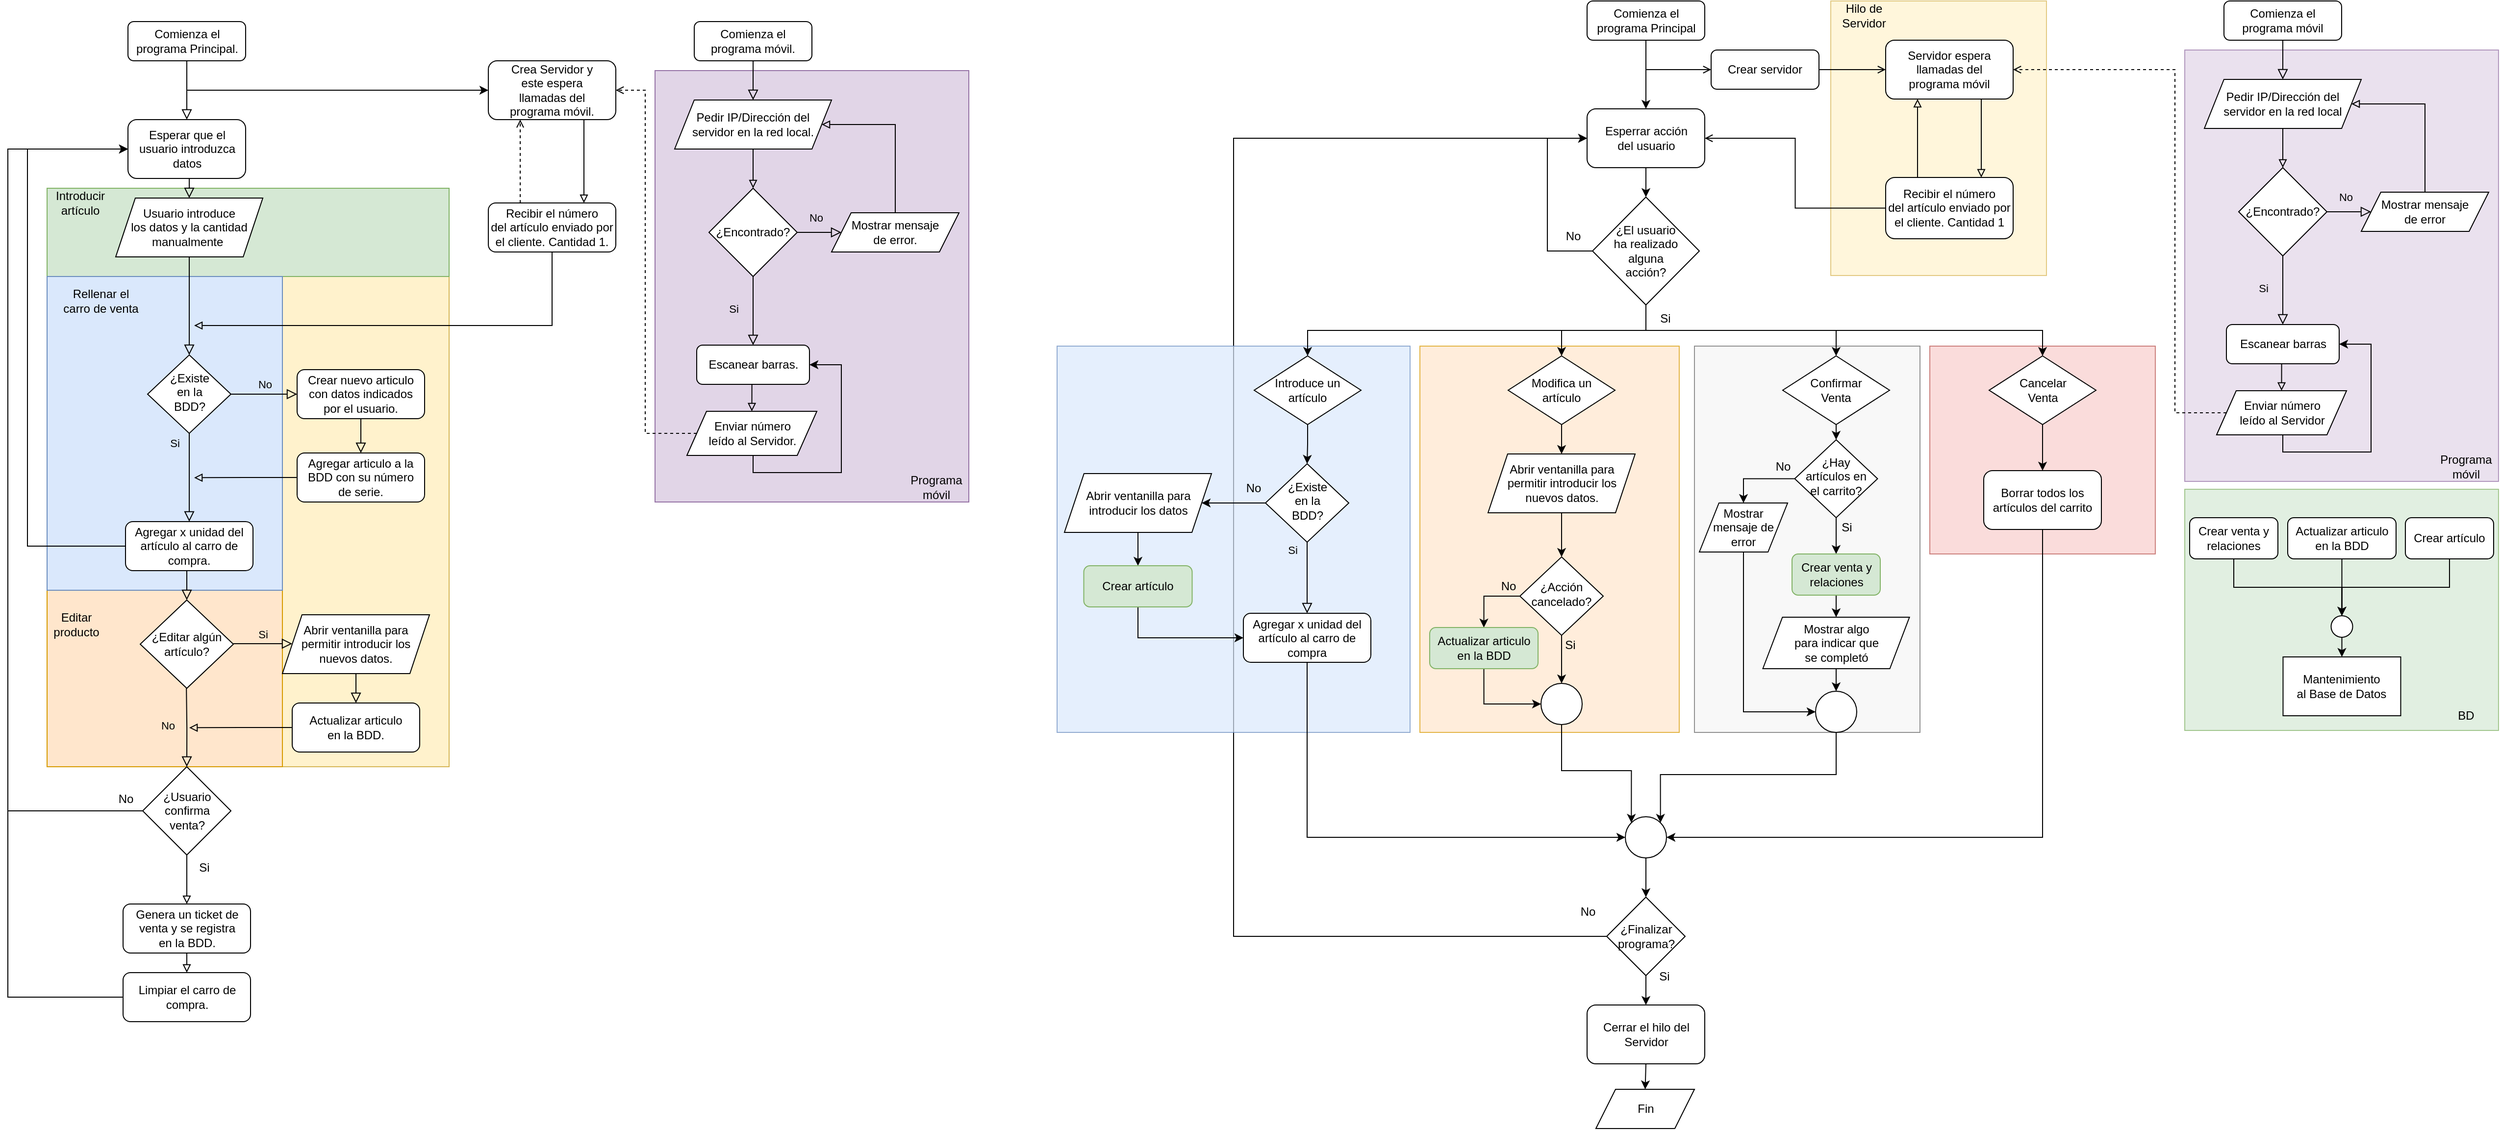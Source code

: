 <mxfile version="24.3.1" type="device">
  <diagram id="C5RBs43oDa-KdzZeNtuy" name="Page-1">
    <mxGraphModel dx="3187" dy="1658" grid="1" gridSize="10" guides="1" tooltips="1" connect="1" arrows="1" fold="1" page="1" pageScale="1" pageWidth="827" pageHeight="1169" math="0" shadow="0">
      <root>
        <mxCell id="WIyWlLk6GJQsqaUBKTNV-0" />
        <mxCell id="WIyWlLk6GJQsqaUBKTNV-1" parent="WIyWlLk6GJQsqaUBKTNV-0" />
        <mxCell id="uugYU59Zo6IVKcm_Dkdh-178" value="" style="rounded=0;whiteSpace=wrap;html=1;fillColor=#f5f5f5;strokeColor=#666666;opacity=70;fontColor=#333333;" vertex="1" parent="WIyWlLk6GJQsqaUBKTNV-1">
          <mxGeometry x="1740" y="361" width="230" height="394" as="geometry" />
        </mxCell>
        <mxCell id="uugYU59Zo6IVKcm_Dkdh-100" value="" style="rounded=0;whiteSpace=wrap;html=1;fillColor=#ffe6cc;strokeColor=#d79b00;opacity=70;" vertex="1" parent="WIyWlLk6GJQsqaUBKTNV-1">
          <mxGeometry x="1460" y="361" width="264.5" height="394" as="geometry" />
        </mxCell>
        <mxCell id="uugYU59Zo6IVKcm_Dkdh-81" value="" style="rounded=0;whiteSpace=wrap;html=1;fillColor=#fff2cc;strokeColor=#d6b656;opacity=70;" vertex="1" parent="WIyWlLk6GJQsqaUBKTNV-1">
          <mxGeometry x="1879" y="9" width="220" height="280" as="geometry" />
        </mxCell>
        <mxCell id="uugYU59Zo6IVKcm_Dkdh-2" value="" style="rounded=0;whiteSpace=wrap;html=1;fillColor=#fff2cc;strokeColor=#d6b656;" vertex="1" parent="WIyWlLk6GJQsqaUBKTNV-1">
          <mxGeometry x="300" y="290" width="170" height="500" as="geometry" />
        </mxCell>
        <mxCell id="uugYU59Zo6IVKcm_Dkdh-0" value="" style="rounded=0;whiteSpace=wrap;html=1;fillColor=#e1d5e7;strokeColor=#9673a6;" vertex="1" parent="WIyWlLk6GJQsqaUBKTNV-1">
          <mxGeometry x="680" y="80" width="320" height="440" as="geometry" />
        </mxCell>
        <mxCell id="cse7AsAs51HSEoLx2oDC-62" value="" style="rounded=0;whiteSpace=wrap;html=1;fillColor=#d5e8d4;strokeColor=#82b366;" parent="WIyWlLk6GJQsqaUBKTNV-1" vertex="1">
          <mxGeometry x="60" y="200" width="410" height="90" as="geometry" />
        </mxCell>
        <mxCell id="cse7AsAs51HSEoLx2oDC-30" value="" style="rounded=0;whiteSpace=wrap;html=1;fillColor=#ffe6cc;strokeColor=#d79b00;" parent="WIyWlLk6GJQsqaUBKTNV-1" vertex="1">
          <mxGeometry x="60" y="610" width="240" height="180" as="geometry" />
        </mxCell>
        <mxCell id="cse7AsAs51HSEoLx2oDC-28" value="" style="rounded=0;whiteSpace=wrap;html=1;fillColor=#dae8fc;strokeColor=#6c8ebf;fillStyle=auto;" parent="WIyWlLk6GJQsqaUBKTNV-1" vertex="1">
          <mxGeometry x="60" y="290" width="240" height="320" as="geometry" />
        </mxCell>
        <mxCell id="WIyWlLk6GJQsqaUBKTNV-2" value="" style="rounded=0;html=1;jettySize=auto;orthogonalLoop=1;fontSize=11;endArrow=block;endFill=0;endSize=8;strokeWidth=1;shadow=0;labelBackgroundColor=none;edgeStyle=orthogonalEdgeStyle;exitX=0.5;exitY=1;exitDx=0;exitDy=0;" parent="WIyWlLk6GJQsqaUBKTNV-1" source="uAfPBhk0Smw67suMVGH7-21" target="WIyWlLk6GJQsqaUBKTNV-6" edge="1">
          <mxGeometry relative="1" as="geometry">
            <mxPoint x="205" y="272.5" as="sourcePoint" />
          </mxGeometry>
        </mxCell>
        <mxCell id="uugYU59Zo6IVKcm_Dkdh-1" style="edgeStyle=orthogonalEdgeStyle;rounded=0;orthogonalLoop=1;jettySize=auto;html=1;exitX=0.5;exitY=1;exitDx=0;exitDy=0;entryX=0;entryY=0.5;entryDx=0;entryDy=0;" edge="1" parent="WIyWlLk6GJQsqaUBKTNV-1" source="WIyWlLk6GJQsqaUBKTNV-3" target="uAfPBhk0Smw67suMVGH7-10">
          <mxGeometry relative="1" as="geometry" />
        </mxCell>
        <mxCell id="WIyWlLk6GJQsqaUBKTNV-3" value="Comienza el programa Principal." style="rounded=1;whiteSpace=wrap;html=1;fontSize=12;glass=0;strokeWidth=1;shadow=0;" parent="WIyWlLk6GJQsqaUBKTNV-1" vertex="1">
          <mxGeometry x="142.5" y="30" width="120" height="40" as="geometry" />
        </mxCell>
        <mxCell id="WIyWlLk6GJQsqaUBKTNV-4" value="Si" style="rounded=0;html=1;jettySize=auto;orthogonalLoop=1;fontSize=11;endArrow=block;endFill=0;endSize=8;strokeWidth=1;shadow=0;labelBackgroundColor=none;edgeStyle=orthogonalEdgeStyle;entryX=0.5;entryY=0;entryDx=0;entryDy=0;" parent="WIyWlLk6GJQsqaUBKTNV-1" source="WIyWlLk6GJQsqaUBKTNV-6" target="WIyWlLk6GJQsqaUBKTNV-12" edge="1">
          <mxGeometry x="-0.778" y="-15" relative="1" as="geometry">
            <mxPoint as="offset" />
            <mxPoint x="205" y="535" as="targetPoint" />
          </mxGeometry>
        </mxCell>
        <mxCell id="WIyWlLk6GJQsqaUBKTNV-5" value="No" style="edgeStyle=orthogonalEdgeStyle;rounded=0;html=1;jettySize=auto;orthogonalLoop=1;fontSize=11;endArrow=block;endFill=0;endSize=8;strokeWidth=1;shadow=0;labelBackgroundColor=none;" parent="WIyWlLk6GJQsqaUBKTNV-1" source="WIyWlLk6GJQsqaUBKTNV-6" target="WIyWlLk6GJQsqaUBKTNV-7" edge="1">
          <mxGeometry y="10" relative="1" as="geometry">
            <mxPoint as="offset" />
          </mxGeometry>
        </mxCell>
        <mxCell id="WIyWlLk6GJQsqaUBKTNV-6" value="¿Existe&lt;div&gt;en&amp;nbsp;&lt;span style=&quot;background-color: initial;&quot;&gt;la&lt;/span&gt;&lt;/div&gt;&lt;div&gt;&lt;span style=&quot;background-color: initial;&quot;&gt;BDD?&lt;/span&gt;&lt;/div&gt;" style="rhombus;whiteSpace=wrap;html=1;shadow=0;fontFamily=Helvetica;fontSize=12;align=center;strokeWidth=1;spacing=6;spacingTop=-4;" parent="WIyWlLk6GJQsqaUBKTNV-1" vertex="1">
          <mxGeometry x="162.5" y="370" width="85" height="80" as="geometry" />
        </mxCell>
        <mxCell id="WIyWlLk6GJQsqaUBKTNV-7" value="Crear nuevo articulo con datos indicados&lt;div&gt;por el usuario.&lt;/div&gt;" style="rounded=1;whiteSpace=wrap;html=1;fontSize=12;glass=0;strokeWidth=1;shadow=0;" parent="WIyWlLk6GJQsqaUBKTNV-1" vertex="1">
          <mxGeometry x="315" y="385" width="130" height="50" as="geometry" />
        </mxCell>
        <mxCell id="cse7AsAs51HSEoLx2oDC-7" style="edgeStyle=orthogonalEdgeStyle;rounded=0;orthogonalLoop=1;jettySize=auto;html=1;exitX=0;exitY=0.5;exitDx=0;exitDy=0;entryX=0;entryY=0.5;entryDx=0;entryDy=0;" parent="WIyWlLk6GJQsqaUBKTNV-1" source="WIyWlLk6GJQsqaUBKTNV-12" target="uugYU59Zo6IVKcm_Dkdh-4" edge="1">
          <mxGeometry relative="1" as="geometry">
            <mxPoint x="20" y="270" as="targetPoint" />
            <Array as="points">
              <mxPoint x="40" y="565" />
              <mxPoint x="40" y="160" />
            </Array>
          </mxGeometry>
        </mxCell>
        <mxCell id="WIyWlLk6GJQsqaUBKTNV-12" value="Agregar x unidad del&lt;div&gt;artículo al carro de compra.&lt;/div&gt;" style="rounded=1;whiteSpace=wrap;html=1;fontSize=12;glass=0;strokeWidth=1;shadow=0;" parent="WIyWlLk6GJQsqaUBKTNV-1" vertex="1">
          <mxGeometry x="140" y="540" width="130" height="50" as="geometry" />
        </mxCell>
        <mxCell id="cse7AsAs51HSEoLx2oDC-65" style="edgeStyle=orthogonalEdgeStyle;rounded=0;orthogonalLoop=1;jettySize=auto;html=1;exitX=0.5;exitY=1;exitDx=0;exitDy=0;entryX=0.5;entryY=0;entryDx=0;entryDy=0;endArrow=block;endFill=0;" parent="WIyWlLk6GJQsqaUBKTNV-1" source="cse7AsAs51HSEoLx2oDC-4" edge="1">
          <mxGeometry relative="1" as="geometry">
            <mxPoint x="202.5" y="1000" as="targetPoint" />
          </mxGeometry>
        </mxCell>
        <mxCell id="cse7AsAs51HSEoLx2oDC-4" value="Genera un ticket de venta y se registra&lt;div&gt;en la BDD.&lt;/div&gt;" style="rounded=1;whiteSpace=wrap;html=1;fontSize=12;glass=0;strokeWidth=1;shadow=0;" parent="WIyWlLk6GJQsqaUBKTNV-1" vertex="1">
          <mxGeometry x="137.5" y="930" width="130" height="50" as="geometry" />
        </mxCell>
        <mxCell id="cse7AsAs51HSEoLx2oDC-11" style="edgeStyle=orthogonalEdgeStyle;rounded=0;orthogonalLoop=1;jettySize=auto;html=1;exitX=0;exitY=0.5;exitDx=0;exitDy=0;entryX=0;entryY=0.5;entryDx=0;entryDy=0;" parent="WIyWlLk6GJQsqaUBKTNV-1" source="cse7AsAs51HSEoLx2oDC-9" target="uugYU59Zo6IVKcm_Dkdh-4" edge="1">
          <mxGeometry relative="1" as="geometry">
            <Array as="points">
              <mxPoint x="20" y="1025" />
              <mxPoint x="20" y="160" />
            </Array>
          </mxGeometry>
        </mxCell>
        <mxCell id="cse7AsAs51HSEoLx2oDC-9" value="Limpiar el carro de compra." style="rounded=1;whiteSpace=wrap;html=1;fontSize=12;glass=0;strokeWidth=1;shadow=0;" parent="WIyWlLk6GJQsqaUBKTNV-1" vertex="1">
          <mxGeometry x="137.5" y="1000" width="130" height="50" as="geometry" />
        </mxCell>
        <mxCell id="cse7AsAs51HSEoLx2oDC-13" value="" style="rounded=0;html=1;jettySize=auto;orthogonalLoop=1;fontSize=11;endArrow=block;endFill=0;endSize=8;strokeWidth=1;shadow=0;labelBackgroundColor=none;edgeStyle=orthogonalEdgeStyle;exitX=0.5;exitY=1;exitDx=0;exitDy=0;" parent="WIyWlLk6GJQsqaUBKTNV-1" source="WIyWlLk6GJQsqaUBKTNV-7" target="cse7AsAs51HSEoLx2oDC-12" edge="1">
          <mxGeometry y="20" relative="1" as="geometry">
            <mxPoint as="offset" />
            <mxPoint x="380" y="435" as="sourcePoint" />
            <mxPoint x="215" y="490" as="targetPoint" />
            <Array as="points">
              <mxPoint x="380" y="450" />
              <mxPoint x="380" y="450" />
            </Array>
          </mxGeometry>
        </mxCell>
        <mxCell id="cse7AsAs51HSEoLx2oDC-15" style="edgeStyle=orthogonalEdgeStyle;rounded=0;orthogonalLoop=1;jettySize=auto;html=1;exitX=0;exitY=0.5;exitDx=0;exitDy=0;endArrow=block;endFill=0;" parent="WIyWlLk6GJQsqaUBKTNV-1" source="cse7AsAs51HSEoLx2oDC-12" edge="1">
          <mxGeometry relative="1" as="geometry">
            <mxPoint x="210" y="495.2" as="targetPoint" />
          </mxGeometry>
        </mxCell>
        <mxCell id="cse7AsAs51HSEoLx2oDC-12" value="Agregar articulo a la BDD con su número&lt;div&gt;de serie.&lt;/div&gt;" style="rounded=1;whiteSpace=wrap;html=1;fontSize=12;glass=0;strokeWidth=1;shadow=0;" parent="WIyWlLk6GJQsqaUBKTNV-1" vertex="1">
          <mxGeometry x="315" y="470" width="130" height="50" as="geometry" />
        </mxCell>
        <mxCell id="cse7AsAs51HSEoLx2oDC-17" value="" style="rounded=0;html=1;jettySize=auto;orthogonalLoop=1;fontSize=11;endArrow=block;endFill=0;endSize=8;strokeWidth=1;shadow=0;labelBackgroundColor=none;edgeStyle=orthogonalEdgeStyle;entryX=0.5;entryY=0;entryDx=0;entryDy=0;exitX=0.5;exitY=1;exitDx=0;exitDy=0;" parent="WIyWlLk6GJQsqaUBKTNV-1" source="WIyWlLk6GJQsqaUBKTNV-12" target="cse7AsAs51HSEoLx2oDC-16" edge="1">
          <mxGeometry x="-0.059" y="-20" relative="1" as="geometry">
            <mxPoint as="offset" />
            <mxPoint x="205" y="590" as="sourcePoint" />
            <mxPoint x="205" y="710" as="targetPoint" />
          </mxGeometry>
        </mxCell>
        <mxCell id="cse7AsAs51HSEoLx2oDC-16" value="¿Editar algún artículo?" style="rhombus;whiteSpace=wrap;html=1;" parent="WIyWlLk6GJQsqaUBKTNV-1" vertex="1">
          <mxGeometry x="155" y="620" width="95" height="90" as="geometry" />
        </mxCell>
        <mxCell id="cse7AsAs51HSEoLx2oDC-18" value="Si" style="edgeStyle=orthogonalEdgeStyle;rounded=0;html=1;jettySize=auto;orthogonalLoop=1;fontSize=11;endArrow=block;endFill=0;endSize=8;strokeWidth=1;shadow=0;labelBackgroundColor=none;" parent="WIyWlLk6GJQsqaUBKTNV-1" edge="1">
          <mxGeometry y="10" relative="1" as="geometry">
            <mxPoint as="offset" />
            <mxPoint x="250" y="664.5" as="sourcePoint" />
            <mxPoint x="310" y="664.5" as="targetPoint" />
          </mxGeometry>
        </mxCell>
        <mxCell id="cse7AsAs51HSEoLx2oDC-21" value="" style="rounded=0;html=1;jettySize=auto;orthogonalLoop=1;fontSize=11;endArrow=block;endFill=0;endSize=8;strokeWidth=1;shadow=0;labelBackgroundColor=none;edgeStyle=orthogonalEdgeStyle;exitX=0.5;exitY=1;exitDx=0;exitDy=0;" parent="WIyWlLk6GJQsqaUBKTNV-1" target="cse7AsAs51HSEoLx2oDC-23" edge="1">
          <mxGeometry y="20" relative="1" as="geometry">
            <mxPoint as="offset" />
            <mxPoint x="375" y="690" as="sourcePoint" />
            <mxPoint x="210" y="745" as="targetPoint" />
            <Array as="points">
              <mxPoint x="375" y="705" />
              <mxPoint x="375" y="705" />
            </Array>
          </mxGeometry>
        </mxCell>
        <mxCell id="cse7AsAs51HSEoLx2oDC-22" style="edgeStyle=orthogonalEdgeStyle;rounded=0;orthogonalLoop=1;jettySize=auto;html=1;exitX=0;exitY=0.5;exitDx=0;exitDy=0;endArrow=block;endFill=0;" parent="WIyWlLk6GJQsqaUBKTNV-1" source="cse7AsAs51HSEoLx2oDC-23" edge="1">
          <mxGeometry relative="1" as="geometry">
            <mxPoint x="205" y="750.2" as="targetPoint" />
          </mxGeometry>
        </mxCell>
        <mxCell id="cse7AsAs51HSEoLx2oDC-23" value="Actualizar articulo&lt;div&gt;en la BDD.&lt;/div&gt;" style="rounded=1;whiteSpace=wrap;html=1;fontSize=12;glass=0;strokeWidth=1;shadow=0;" parent="WIyWlLk6GJQsqaUBKTNV-1" vertex="1">
          <mxGeometry x="310" y="725" width="130" height="50" as="geometry" />
        </mxCell>
        <mxCell id="cse7AsAs51HSEoLx2oDC-24" value="No" style="rounded=0;html=1;jettySize=auto;orthogonalLoop=1;fontSize=11;endArrow=block;endFill=0;endSize=8;strokeWidth=1;shadow=0;labelBackgroundColor=none;edgeStyle=orthogonalEdgeStyle;entryX=0.5;entryY=0;entryDx=0;entryDy=0;" parent="WIyWlLk6GJQsqaUBKTNV-1" target="uAfPBhk0Smw67suMVGH7-0" edge="1">
          <mxGeometry x="-0.059" y="-20" relative="1" as="geometry">
            <mxPoint as="offset" />
            <mxPoint x="202.08" y="710" as="sourcePoint" />
            <mxPoint x="203" y="800" as="targetPoint" />
          </mxGeometry>
        </mxCell>
        <mxCell id="cse7AsAs51HSEoLx2oDC-29" value="Programa móvil" style="text;html=1;align=center;verticalAlign=middle;whiteSpace=wrap;rounded=0;" parent="WIyWlLk6GJQsqaUBKTNV-1" vertex="1">
          <mxGeometry x="932.5" y="490" width="67.5" height="30" as="geometry" />
        </mxCell>
        <mxCell id="cse7AsAs51HSEoLx2oDC-33" value="Editar producto" style="text;html=1;align=center;verticalAlign=middle;whiteSpace=wrap;rounded=0;" parent="WIyWlLk6GJQsqaUBKTNV-1" vertex="1">
          <mxGeometry x="60" y="630" width="60" height="30" as="geometry" />
        </mxCell>
        <mxCell id="cse7AsAs51HSEoLx2oDC-37" value="" style="rounded=0;html=1;jettySize=auto;orthogonalLoop=1;fontSize=11;endArrow=block;endFill=0;endSize=8;strokeWidth=1;shadow=0;labelBackgroundColor=none;edgeStyle=orthogonalEdgeStyle;entryX=0.5;entryY=0;entryDx=0;entryDy=0;exitX=0.5;exitY=1;exitDx=0;exitDy=0;" parent="WIyWlLk6GJQsqaUBKTNV-1" source="uugYU59Zo6IVKcm_Dkdh-4" target="uAfPBhk0Smw67suMVGH7-21" edge="1">
          <mxGeometry x="-0.059" y="-20" relative="1" as="geometry">
            <mxPoint as="offset" />
            <mxPoint x="205" y="150" as="sourcePoint" />
            <mxPoint x="205" y="222.5" as="targetPoint" />
          </mxGeometry>
        </mxCell>
        <mxCell id="cse7AsAs51HSEoLx2oDC-41" value="Comienza el&lt;div&gt;programa móvil.&lt;/div&gt;" style="rounded=1;whiteSpace=wrap;html=1;fontSize=12;glass=0;strokeWidth=1;shadow=0;" parent="WIyWlLk6GJQsqaUBKTNV-1" vertex="1">
          <mxGeometry x="720" y="30" width="120" height="40" as="geometry" />
        </mxCell>
        <mxCell id="cse7AsAs51HSEoLx2oDC-42" value="" style="rounded=0;html=1;jettySize=auto;orthogonalLoop=1;fontSize=11;endArrow=block;endFill=0;endSize=8;strokeWidth=1;shadow=0;labelBackgroundColor=none;edgeStyle=orthogonalEdgeStyle;entryX=0.5;entryY=0;entryDx=0;entryDy=0;" parent="WIyWlLk6GJQsqaUBKTNV-1" source="cse7AsAs51HSEoLx2oDC-41" target="uAfPBhk0Smw67suMVGH7-16" edge="1">
          <mxGeometry relative="1" as="geometry">
            <mxPoint x="780" y="70" as="sourcePoint" />
            <mxPoint x="780" y="110" as="targetPoint" />
          </mxGeometry>
        </mxCell>
        <mxCell id="cse7AsAs51HSEoLx2oDC-49" style="edgeStyle=orthogonalEdgeStyle;rounded=0;orthogonalLoop=1;jettySize=auto;html=1;exitX=0.5;exitY=1;exitDx=0;exitDy=0;entryX=0.5;entryY=0;entryDx=0;entryDy=0;endArrow=block;endFill=0;" parent="WIyWlLk6GJQsqaUBKTNV-1" source="uAfPBhk0Smw67suMVGH7-16" target="cse7AsAs51HSEoLx2oDC-45" edge="1">
          <mxGeometry relative="1" as="geometry">
            <mxPoint x="780" y="160" as="sourcePoint" />
          </mxGeometry>
        </mxCell>
        <mxCell id="cse7AsAs51HSEoLx2oDC-45" value="¿Encontrado?" style="rhombus;whiteSpace=wrap;html=1;" parent="WIyWlLk6GJQsqaUBKTNV-1" vertex="1">
          <mxGeometry x="735" y="200" width="90" height="90" as="geometry" />
        </mxCell>
        <mxCell id="cse7AsAs51HSEoLx2oDC-48" style="edgeStyle=orthogonalEdgeStyle;rounded=0;orthogonalLoop=1;jettySize=auto;html=1;exitX=0.5;exitY=0;exitDx=0;exitDy=0;entryX=1;entryY=0.5;entryDx=0;entryDy=0;endArrow=block;endFill=0;" parent="WIyWlLk6GJQsqaUBKTNV-1" source="uAfPBhk0Smw67suMVGH7-15" target="uAfPBhk0Smw67suMVGH7-16" edge="1">
          <mxGeometry relative="1" as="geometry">
            <mxPoint x="930" y="225" as="sourcePoint" />
            <mxPoint x="845" y="135" as="targetPoint" />
            <Array as="points">
              <mxPoint x="925" y="135" />
            </Array>
          </mxGeometry>
        </mxCell>
        <mxCell id="cse7AsAs51HSEoLx2oDC-47" value="No" style="edgeStyle=orthogonalEdgeStyle;rounded=0;html=1;jettySize=auto;orthogonalLoop=1;fontSize=11;endArrow=block;endFill=0;endSize=8;strokeWidth=1;shadow=0;labelBackgroundColor=none;entryX=0;entryY=0.5;entryDx=0;entryDy=0;exitX=1;exitY=0.5;exitDx=0;exitDy=0;" parent="WIyWlLk6GJQsqaUBKTNV-1" source="cse7AsAs51HSEoLx2oDC-45" target="uAfPBhk0Smw67suMVGH7-15" edge="1">
          <mxGeometry x="-0.333" y="15" relative="1" as="geometry">
            <mxPoint as="offset" />
            <mxPoint x="840" y="320" as="sourcePoint" />
            <mxPoint x="870" y="245" as="targetPoint" />
            <Array as="points" />
          </mxGeometry>
        </mxCell>
        <mxCell id="cse7AsAs51HSEoLx2oDC-53" style="edgeStyle=orthogonalEdgeStyle;rounded=0;orthogonalLoop=1;jettySize=auto;html=1;exitX=0.5;exitY=1;exitDx=0;exitDy=0;entryX=0.5;entryY=0;entryDx=0;entryDy=0;endArrow=block;endFill=0;" parent="WIyWlLk6GJQsqaUBKTNV-1" source="cse7AsAs51HSEoLx2oDC-50" target="uAfPBhk0Smw67suMVGH7-13" edge="1">
          <mxGeometry relative="1" as="geometry">
            <mxPoint x="780" y="430" as="targetPoint" />
          </mxGeometry>
        </mxCell>
        <mxCell id="cse7AsAs51HSEoLx2oDC-50" value="Escanear barras." style="rounded=1;whiteSpace=wrap;html=1;fontSize=12;glass=0;strokeWidth=1;shadow=0;" parent="WIyWlLk6GJQsqaUBKTNV-1" vertex="1">
          <mxGeometry x="722.5" y="360" width="115" height="40" as="geometry" />
        </mxCell>
        <mxCell id="cse7AsAs51HSEoLx2oDC-55" style="edgeStyle=orthogonalEdgeStyle;rounded=0;orthogonalLoop=1;jettySize=auto;html=1;exitX=0;exitY=0.5;exitDx=0;exitDy=0;entryX=1;entryY=0.5;entryDx=0;entryDy=0;dashed=1;endArrow=open;endFill=0;" parent="WIyWlLk6GJQsqaUBKTNV-1" source="uAfPBhk0Smw67suMVGH7-13" target="uAfPBhk0Smw67suMVGH7-10" edge="1">
          <mxGeometry relative="1" as="geometry">
            <mxPoint x="572.5" y="460" as="sourcePoint" />
            <Array as="points">
              <mxPoint x="670" y="450" />
              <mxPoint x="670" y="100" />
            </Array>
          </mxGeometry>
        </mxCell>
        <mxCell id="cse7AsAs51HSEoLx2oDC-56" style="edgeStyle=orthogonalEdgeStyle;rounded=0;orthogonalLoop=1;jettySize=auto;html=1;exitX=0.5;exitY=1;exitDx=0;exitDy=0;entryX=1;entryY=0.5;entryDx=0;entryDy=0;" parent="WIyWlLk6GJQsqaUBKTNV-1" source="uAfPBhk0Smw67suMVGH7-13" target="cse7AsAs51HSEoLx2oDC-50" edge="1">
          <mxGeometry relative="1" as="geometry">
            <Array as="points">
              <mxPoint x="780" y="472" />
              <mxPoint x="780" y="490" />
              <mxPoint x="870" y="490" />
              <mxPoint x="870" y="380" />
            </Array>
            <mxPoint x="780" y="470" as="sourcePoint" />
          </mxGeometry>
        </mxCell>
        <mxCell id="cse7AsAs51HSEoLx2oDC-52" value="Si" style="rounded=0;html=1;jettySize=auto;orthogonalLoop=1;fontSize=11;endArrow=block;endFill=0;endSize=8;strokeWidth=1;shadow=0;labelBackgroundColor=none;edgeStyle=orthogonalEdgeStyle;entryX=0.5;entryY=0;entryDx=0;entryDy=0;exitX=0.5;exitY=1;exitDx=0;exitDy=0;" parent="WIyWlLk6GJQsqaUBKTNV-1" source="cse7AsAs51HSEoLx2oDC-45" target="cse7AsAs51HSEoLx2oDC-50" edge="1">
          <mxGeometry x="-0.059" y="-20" relative="1" as="geometry">
            <mxPoint as="offset" />
            <mxPoint x="395" y="480" as="sourcePoint" />
            <mxPoint x="395" y="570" as="targetPoint" />
          </mxGeometry>
        </mxCell>
        <mxCell id="cse7AsAs51HSEoLx2oDC-58" style="edgeStyle=orthogonalEdgeStyle;rounded=0;orthogonalLoop=1;jettySize=auto;html=1;exitX=0.5;exitY=1;exitDx=0;exitDy=0;endArrow=block;endFill=0;" parent="WIyWlLk6GJQsqaUBKTNV-1" source="cse7AsAs51HSEoLx2oDC-54" edge="1">
          <mxGeometry relative="1" as="geometry">
            <mxPoint x="210" y="340" as="targetPoint" />
            <Array as="points">
              <mxPoint x="375" y="340" />
              <mxPoint x="210" y="340" />
            </Array>
            <mxPoint x="375" y="350" as="sourcePoint" />
          </mxGeometry>
        </mxCell>
        <mxCell id="cse7AsAs51HSEoLx2oDC-54" value="Recibir el número&lt;div&gt;del artículo enviado por el cliente. Cantidad 1.&lt;/div&gt;" style="rounded=1;whiteSpace=wrap;html=1;fontSize=12;glass=0;strokeWidth=1;shadow=0;" parent="WIyWlLk6GJQsqaUBKTNV-1" vertex="1">
          <mxGeometry x="510" y="215" width="130" height="50" as="geometry" />
        </mxCell>
        <mxCell id="cse7AsAs51HSEoLx2oDC-63" value="Rellenar el carro de venta" style="text;html=1;align=center;verticalAlign=middle;whiteSpace=wrap;rounded=0;" parent="WIyWlLk6GJQsqaUBKTNV-1" vertex="1">
          <mxGeometry x="70" y="300" width="90" height="30" as="geometry" />
        </mxCell>
        <mxCell id="uAfPBhk0Smw67suMVGH7-5" style="edgeStyle=orthogonalEdgeStyle;rounded=0;orthogonalLoop=1;jettySize=auto;html=1;exitX=0.5;exitY=1;exitDx=0;exitDy=0;entryX=0.5;entryY=0;entryDx=0;entryDy=0;endArrow=block;endFill=0;" parent="WIyWlLk6GJQsqaUBKTNV-1" source="uAfPBhk0Smw67suMVGH7-0" target="cse7AsAs51HSEoLx2oDC-4" edge="1">
          <mxGeometry relative="1" as="geometry" />
        </mxCell>
        <mxCell id="uAfPBhk0Smw67suMVGH7-6" style="edgeStyle=orthogonalEdgeStyle;rounded=0;orthogonalLoop=1;jettySize=auto;html=1;exitX=0;exitY=0.5;exitDx=0;exitDy=0;entryX=0;entryY=0.5;entryDx=0;entryDy=0;" parent="WIyWlLk6GJQsqaUBKTNV-1" source="uAfPBhk0Smw67suMVGH7-0" target="uugYU59Zo6IVKcm_Dkdh-4" edge="1">
          <mxGeometry relative="1" as="geometry">
            <Array as="points">
              <mxPoint x="20" y="835" />
              <mxPoint x="20" y="160" />
            </Array>
          </mxGeometry>
        </mxCell>
        <mxCell id="uAfPBhk0Smw67suMVGH7-0" value="¿Usuario&lt;div&gt;confirma&lt;/div&gt;&lt;div&gt;venta?&lt;/div&gt;" style="rhombus;whiteSpace=wrap;html=1;" parent="WIyWlLk6GJQsqaUBKTNV-1" vertex="1">
          <mxGeometry x="157.5" y="790" width="90" height="90" as="geometry" />
        </mxCell>
        <mxCell id="uAfPBhk0Smw67suMVGH7-7" value="No" style="text;html=1;align=center;verticalAlign=middle;resizable=0;points=[];autosize=1;strokeColor=none;fillColor=none;" parent="WIyWlLk6GJQsqaUBKTNV-1" vertex="1">
          <mxGeometry x="120" y="808" width="40" height="30" as="geometry" />
        </mxCell>
        <mxCell id="uAfPBhk0Smw67suMVGH7-8" value="Si" style="text;html=1;align=center;verticalAlign=middle;resizable=0;points=[];autosize=1;strokeColor=none;fillColor=none;" parent="WIyWlLk6GJQsqaUBKTNV-1" vertex="1">
          <mxGeometry x="205" y="878" width="30" height="30" as="geometry" />
        </mxCell>
        <mxCell id="uAfPBhk0Smw67suMVGH7-9" style="edgeStyle=orthogonalEdgeStyle;rounded=0;orthogonalLoop=1;jettySize=auto;html=1;exitX=0.25;exitY=0;exitDx=0;exitDy=0;dashed=1;endArrow=open;endFill=0;entryX=0.25;entryY=1;entryDx=0;entryDy=0;" parent="WIyWlLk6GJQsqaUBKTNV-1" source="cse7AsAs51HSEoLx2oDC-54" target="uAfPBhk0Smw67suMVGH7-10" edge="1">
          <mxGeometry relative="1" as="geometry">
            <mxPoint x="733" y="470" as="sourcePoint" />
            <mxPoint x="550" y="180" as="targetPoint" />
            <Array as="points">
              <mxPoint x="543" y="180" />
              <mxPoint x="543" y="180" />
            </Array>
          </mxGeometry>
        </mxCell>
        <mxCell id="uAfPBhk0Smw67suMVGH7-18" style="edgeStyle=orthogonalEdgeStyle;rounded=0;orthogonalLoop=1;jettySize=auto;html=1;exitX=0.75;exitY=1;exitDx=0;exitDy=0;entryX=0.75;entryY=0;entryDx=0;entryDy=0;endArrow=block;endFill=0;" parent="WIyWlLk6GJQsqaUBKTNV-1" source="uAfPBhk0Smw67suMVGH7-10" target="cse7AsAs51HSEoLx2oDC-54" edge="1">
          <mxGeometry relative="1" as="geometry" />
        </mxCell>
        <mxCell id="uAfPBhk0Smw67suMVGH7-10" value="Crea Servidor y&lt;br&gt;este espera&lt;div&gt;llamadas del&lt;/div&gt;&lt;div&gt;programa móvil.&lt;/div&gt;" style="rounded=1;whiteSpace=wrap;html=1;fontSize=12;glass=0;strokeWidth=1;shadow=0;" parent="WIyWlLk6GJQsqaUBKTNV-1" vertex="1">
          <mxGeometry x="510" y="70" width="130" height="60" as="geometry" />
        </mxCell>
        <mxCell id="uAfPBhk0Smw67suMVGH7-13" value="Enviar número&lt;div&gt;leído&amp;nbsp;&lt;span style=&quot;background-color: initial;&quot;&gt;al Servidor.&lt;/span&gt;&lt;/div&gt;" style="shape=parallelogram;perimeter=parallelogramPerimeter;whiteSpace=wrap;html=1;fixedSize=1;" parent="WIyWlLk6GJQsqaUBKTNV-1" vertex="1">
          <mxGeometry x="712.5" y="427.5" width="132.5" height="45" as="geometry" />
        </mxCell>
        <mxCell id="uAfPBhk0Smw67suMVGH7-16" value="Pedir IP/Dirección del&lt;div&gt;servidor en la red local.&lt;/div&gt;" style="shape=parallelogram;perimeter=parallelogramPerimeter;whiteSpace=wrap;html=1;fixedSize=1;" parent="WIyWlLk6GJQsqaUBKTNV-1" vertex="1">
          <mxGeometry x="700" y="110" width="160" height="50" as="geometry" />
        </mxCell>
        <mxCell id="uAfPBhk0Smw67suMVGH7-15" value="Mostrar mensaje&lt;div&gt;de error.&lt;/div&gt;" style="shape=parallelogram;perimeter=parallelogramPerimeter;whiteSpace=wrap;html=1;fixedSize=1;" parent="WIyWlLk6GJQsqaUBKTNV-1" vertex="1">
          <mxGeometry x="860" y="225" width="130" height="40" as="geometry" />
        </mxCell>
        <mxCell id="uAfPBhk0Smw67suMVGH7-20" value="Abrir ventanilla para permitir introducir los nuevos datos." style="shape=parallelogram;perimeter=parallelogramPerimeter;whiteSpace=wrap;html=1;fixedSize=1;" parent="WIyWlLk6GJQsqaUBKTNV-1" vertex="1">
          <mxGeometry x="300" y="635" width="150" height="60" as="geometry" />
        </mxCell>
        <mxCell id="uAfPBhk0Smw67suMVGH7-21" value="Usuario introduce&lt;div&gt;los&amp;nbsp;&lt;span style=&quot;background-color: initial;&quot;&gt;datos y la cantidad manualmente&amp;nbsp;&lt;/span&gt;&lt;/div&gt;" style="shape=parallelogram;perimeter=parallelogramPerimeter;whiteSpace=wrap;html=1;fixedSize=1;" parent="WIyWlLk6GJQsqaUBKTNV-1" vertex="1">
          <mxGeometry x="130" y="210" width="150" height="60" as="geometry" />
        </mxCell>
        <mxCell id="uugYU59Zo6IVKcm_Dkdh-5" value="" style="rounded=0;html=1;jettySize=auto;orthogonalLoop=1;fontSize=11;endArrow=block;endFill=0;endSize=8;strokeWidth=1;shadow=0;labelBackgroundColor=none;edgeStyle=orthogonalEdgeStyle;entryX=0.5;entryY=0;entryDx=0;entryDy=0;exitX=0.5;exitY=1;exitDx=0;exitDy=0;" edge="1" parent="WIyWlLk6GJQsqaUBKTNV-1" source="WIyWlLk6GJQsqaUBKTNV-3" target="uugYU59Zo6IVKcm_Dkdh-4">
          <mxGeometry x="-0.059" y="-20" relative="1" as="geometry">
            <mxPoint as="offset" />
            <mxPoint x="205" y="60" as="sourcePoint" />
            <mxPoint x="205" y="210" as="targetPoint" />
          </mxGeometry>
        </mxCell>
        <mxCell id="uugYU59Zo6IVKcm_Dkdh-4" value="Esperar que el usuario introduzca datos" style="rounded=1;whiteSpace=wrap;html=1;" vertex="1" parent="WIyWlLk6GJQsqaUBKTNV-1">
          <mxGeometry x="142.5" y="130" width="120" height="60" as="geometry" />
        </mxCell>
        <mxCell id="uugYU59Zo6IVKcm_Dkdh-7" value="Introducir&lt;div&gt;artículo&lt;/div&gt;" style="text;html=1;align=center;verticalAlign=middle;whiteSpace=wrap;rounded=0;" vertex="1" parent="WIyWlLk6GJQsqaUBKTNV-1">
          <mxGeometry x="60" y="200" width="67.5" height="30" as="geometry" />
        </mxCell>
        <mxCell id="uugYU59Zo6IVKcm_Dkdh-9" value="" style="rounded=0;whiteSpace=wrap;html=1;fillColor=#e1d5e7;strokeColor=#9673a6;opacity=70;" vertex="1" parent="WIyWlLk6GJQsqaUBKTNV-1">
          <mxGeometry x="2240" y="59" width="320" height="440" as="geometry" />
        </mxCell>
        <mxCell id="uugYU59Zo6IVKcm_Dkdh-14" style="edgeStyle=orthogonalEdgeStyle;rounded=0;orthogonalLoop=1;jettySize=auto;html=1;exitX=1;exitY=0.5;exitDx=0;exitDy=0;entryX=0;entryY=0.5;entryDx=0;entryDy=0;endArrow=open;endFill=0;" edge="1" parent="WIyWlLk6GJQsqaUBKTNV-1" source="uugYU59Zo6IVKcm_Dkdh-135" target="uugYU59Zo6IVKcm_Dkdh-60">
          <mxGeometry relative="1" as="geometry" />
        </mxCell>
        <mxCell id="uugYU59Zo6IVKcm_Dkdh-70" style="edgeStyle=orthogonalEdgeStyle;rounded=0;orthogonalLoop=1;jettySize=auto;html=1;exitX=0.5;exitY=1;exitDx=0;exitDy=0;entryX=0.5;entryY=0;entryDx=0;entryDy=0;" edge="1" parent="WIyWlLk6GJQsqaUBKTNV-1" source="uugYU59Zo6IVKcm_Dkdh-15" target="uugYU59Zo6IVKcm_Dkdh-69">
          <mxGeometry relative="1" as="geometry" />
        </mxCell>
        <mxCell id="uugYU59Zo6IVKcm_Dkdh-15" value="Comienza el programa Principal" style="rounded=1;whiteSpace=wrap;html=1;fontSize=12;glass=0;strokeWidth=1;shadow=0;" vertex="1" parent="WIyWlLk6GJQsqaUBKTNV-1">
          <mxGeometry x="1630.5" y="9" width="120" height="40" as="geometry" />
        </mxCell>
        <mxCell id="uugYU59Zo6IVKcm_Dkdh-36" value="Programa móvil" style="text;html=1;align=center;verticalAlign=middle;whiteSpace=wrap;rounded=0;" vertex="1" parent="WIyWlLk6GJQsqaUBKTNV-1">
          <mxGeometry x="2492.5" y="469" width="67.5" height="30" as="geometry" />
        </mxCell>
        <mxCell id="uugYU59Zo6IVKcm_Dkdh-39" value="Comienza el&lt;div&gt;programa móvil&lt;/div&gt;" style="rounded=1;whiteSpace=wrap;html=1;fontSize=12;glass=0;strokeWidth=1;shadow=0;" vertex="1" parent="WIyWlLk6GJQsqaUBKTNV-1">
          <mxGeometry x="2280" y="9" width="120" height="40" as="geometry" />
        </mxCell>
        <mxCell id="uugYU59Zo6IVKcm_Dkdh-40" value="" style="rounded=0;html=1;jettySize=auto;orthogonalLoop=1;fontSize=11;endArrow=block;endFill=0;endSize=8;strokeWidth=1;shadow=0;labelBackgroundColor=none;edgeStyle=orthogonalEdgeStyle;entryX=0.5;entryY=0;entryDx=0;entryDy=0;" edge="1" parent="WIyWlLk6GJQsqaUBKTNV-1" source="uugYU59Zo6IVKcm_Dkdh-39" target="uugYU59Zo6IVKcm_Dkdh-62">
          <mxGeometry relative="1" as="geometry">
            <mxPoint x="2340" y="49" as="sourcePoint" />
            <mxPoint x="2340" y="89" as="targetPoint" />
          </mxGeometry>
        </mxCell>
        <mxCell id="uugYU59Zo6IVKcm_Dkdh-41" style="edgeStyle=orthogonalEdgeStyle;rounded=0;orthogonalLoop=1;jettySize=auto;html=1;exitX=0.5;exitY=1;exitDx=0;exitDy=0;entryX=0.5;entryY=0;entryDx=0;entryDy=0;endArrow=block;endFill=0;" edge="1" parent="WIyWlLk6GJQsqaUBKTNV-1" source="uugYU59Zo6IVKcm_Dkdh-62" target="uugYU59Zo6IVKcm_Dkdh-42">
          <mxGeometry relative="1" as="geometry">
            <mxPoint x="2340" y="139" as="sourcePoint" />
          </mxGeometry>
        </mxCell>
        <mxCell id="uugYU59Zo6IVKcm_Dkdh-42" value="¿Encontrado?" style="rhombus;whiteSpace=wrap;html=1;" vertex="1" parent="WIyWlLk6GJQsqaUBKTNV-1">
          <mxGeometry x="2295" y="179" width="90" height="90" as="geometry" />
        </mxCell>
        <mxCell id="uugYU59Zo6IVKcm_Dkdh-43" style="edgeStyle=orthogonalEdgeStyle;rounded=0;orthogonalLoop=1;jettySize=auto;html=1;exitX=0.5;exitY=0;exitDx=0;exitDy=0;entryX=1;entryY=0.5;entryDx=0;entryDy=0;endArrow=block;endFill=0;" edge="1" parent="WIyWlLk6GJQsqaUBKTNV-1" source="uugYU59Zo6IVKcm_Dkdh-63" target="uugYU59Zo6IVKcm_Dkdh-62">
          <mxGeometry relative="1" as="geometry">
            <mxPoint x="2490" y="204" as="sourcePoint" />
            <mxPoint x="2405" y="114" as="targetPoint" />
            <Array as="points">
              <mxPoint x="2485" y="114" />
            </Array>
          </mxGeometry>
        </mxCell>
        <mxCell id="uugYU59Zo6IVKcm_Dkdh-44" value="No" style="edgeStyle=orthogonalEdgeStyle;rounded=0;html=1;jettySize=auto;orthogonalLoop=1;fontSize=11;endArrow=block;endFill=0;endSize=8;strokeWidth=1;shadow=0;labelBackgroundColor=none;entryX=0;entryY=0.5;entryDx=0;entryDy=0;exitX=1;exitY=0.5;exitDx=0;exitDy=0;" edge="1" parent="WIyWlLk6GJQsqaUBKTNV-1" source="uugYU59Zo6IVKcm_Dkdh-42" target="uugYU59Zo6IVKcm_Dkdh-63">
          <mxGeometry x="-0.333" y="15" relative="1" as="geometry">
            <mxPoint as="offset" />
            <mxPoint x="2400" y="299" as="sourcePoint" />
            <mxPoint x="2430" y="224" as="targetPoint" />
            <Array as="points" />
          </mxGeometry>
        </mxCell>
        <mxCell id="uugYU59Zo6IVKcm_Dkdh-45" style="edgeStyle=orthogonalEdgeStyle;rounded=0;orthogonalLoop=1;jettySize=auto;html=1;exitX=0.5;exitY=1;exitDx=0;exitDy=0;entryX=0.5;entryY=0;entryDx=0;entryDy=0;endArrow=block;endFill=0;" edge="1" parent="WIyWlLk6GJQsqaUBKTNV-1" source="uugYU59Zo6IVKcm_Dkdh-46" target="uugYU59Zo6IVKcm_Dkdh-61">
          <mxGeometry relative="1" as="geometry">
            <mxPoint x="2340" y="409" as="targetPoint" />
          </mxGeometry>
        </mxCell>
        <mxCell id="uugYU59Zo6IVKcm_Dkdh-46" value="Escanear barras" style="rounded=1;whiteSpace=wrap;html=1;fontSize=12;glass=0;strokeWidth=1;shadow=0;" vertex="1" parent="WIyWlLk6GJQsqaUBKTNV-1">
          <mxGeometry x="2282.5" y="339" width="115" height="40" as="geometry" />
        </mxCell>
        <mxCell id="uugYU59Zo6IVKcm_Dkdh-47" style="edgeStyle=orthogonalEdgeStyle;rounded=0;orthogonalLoop=1;jettySize=auto;html=1;exitX=0;exitY=0.5;exitDx=0;exitDy=0;entryX=1;entryY=0.5;entryDx=0;entryDy=0;dashed=1;endArrow=open;endFill=0;" edge="1" parent="WIyWlLk6GJQsqaUBKTNV-1" source="uugYU59Zo6IVKcm_Dkdh-61" target="uugYU59Zo6IVKcm_Dkdh-60">
          <mxGeometry relative="1" as="geometry">
            <mxPoint x="1910.5" y="439" as="sourcePoint" />
            <Array as="points">
              <mxPoint x="2230" y="429" />
              <mxPoint x="2230" y="79" />
            </Array>
          </mxGeometry>
        </mxCell>
        <mxCell id="uugYU59Zo6IVKcm_Dkdh-48" style="edgeStyle=orthogonalEdgeStyle;rounded=0;orthogonalLoop=1;jettySize=auto;html=1;exitX=0.5;exitY=1;exitDx=0;exitDy=0;entryX=1;entryY=0.5;entryDx=0;entryDy=0;" edge="1" parent="WIyWlLk6GJQsqaUBKTNV-1" source="uugYU59Zo6IVKcm_Dkdh-61" target="uugYU59Zo6IVKcm_Dkdh-46">
          <mxGeometry relative="1" as="geometry">
            <Array as="points">
              <mxPoint x="2340" y="451" />
              <mxPoint x="2340" y="469" />
              <mxPoint x="2430" y="469" />
              <mxPoint x="2430" y="359" />
            </Array>
            <mxPoint x="2340" y="449" as="sourcePoint" />
          </mxGeometry>
        </mxCell>
        <mxCell id="uugYU59Zo6IVKcm_Dkdh-49" value="Si" style="rounded=0;html=1;jettySize=auto;orthogonalLoop=1;fontSize=11;endArrow=block;endFill=0;endSize=8;strokeWidth=1;shadow=0;labelBackgroundColor=none;edgeStyle=orthogonalEdgeStyle;entryX=0.5;entryY=0;entryDx=0;entryDy=0;exitX=0.5;exitY=1;exitDx=0;exitDy=0;" edge="1" parent="WIyWlLk6GJQsqaUBKTNV-1" source="uugYU59Zo6IVKcm_Dkdh-42" target="uugYU59Zo6IVKcm_Dkdh-46">
          <mxGeometry x="-0.059" y="-20" relative="1" as="geometry">
            <mxPoint as="offset" />
            <mxPoint x="1955" y="459" as="sourcePoint" />
            <mxPoint x="1955" y="549" as="targetPoint" />
          </mxGeometry>
        </mxCell>
        <mxCell id="uugYU59Zo6IVKcm_Dkdh-88" style="edgeStyle=orthogonalEdgeStyle;rounded=0;orthogonalLoop=1;jettySize=auto;html=1;exitX=0;exitY=0.5;exitDx=0;exitDy=0;entryX=1;entryY=0.5;entryDx=0;entryDy=0;endArrow=open;endFill=0;" edge="1" parent="WIyWlLk6GJQsqaUBKTNV-1" source="uugYU59Zo6IVKcm_Dkdh-51" target="uugYU59Zo6IVKcm_Dkdh-69">
          <mxGeometry relative="1" as="geometry" />
        </mxCell>
        <mxCell id="uugYU59Zo6IVKcm_Dkdh-51" value="Recibir el número&lt;div&gt;del artículo enviado por&lt;br&gt;el cliente. Cantidad 1&lt;/div&gt;" style="rounded=1;whiteSpace=wrap;html=1;fontSize=12;glass=0;strokeWidth=1;shadow=0;" vertex="1" parent="WIyWlLk6GJQsqaUBKTNV-1">
          <mxGeometry x="1935" y="189" width="130" height="62.5" as="geometry" />
        </mxCell>
        <mxCell id="uugYU59Zo6IVKcm_Dkdh-59" style="edgeStyle=orthogonalEdgeStyle;rounded=0;orthogonalLoop=1;jettySize=auto;html=1;exitX=0.75;exitY=1;exitDx=0;exitDy=0;entryX=0.75;entryY=0;entryDx=0;entryDy=0;endArrow=block;endFill=0;" edge="1" parent="WIyWlLk6GJQsqaUBKTNV-1" source="uugYU59Zo6IVKcm_Dkdh-60" target="uugYU59Zo6IVKcm_Dkdh-51">
          <mxGeometry relative="1" as="geometry" />
        </mxCell>
        <mxCell id="uugYU59Zo6IVKcm_Dkdh-124" style="edgeStyle=orthogonalEdgeStyle;rounded=0;orthogonalLoop=1;jettySize=auto;html=1;exitX=0.25;exitY=1;exitDx=0;exitDy=0;entryX=0.25;entryY=0;entryDx=0;entryDy=0;endArrow=none;endFill=0;startArrow=block;startFill=0;" edge="1" parent="WIyWlLk6GJQsqaUBKTNV-1" source="uugYU59Zo6IVKcm_Dkdh-60" target="uugYU59Zo6IVKcm_Dkdh-51">
          <mxGeometry relative="1" as="geometry" />
        </mxCell>
        <mxCell id="uugYU59Zo6IVKcm_Dkdh-60" value="Servidor espera&lt;div&gt;llamadas del&lt;/div&gt;&lt;div&gt;programa móvil&lt;/div&gt;" style="rounded=1;whiteSpace=wrap;html=1;fontSize=12;glass=0;strokeWidth=1;shadow=0;" vertex="1" parent="WIyWlLk6GJQsqaUBKTNV-1">
          <mxGeometry x="1935" y="49" width="130" height="60" as="geometry" />
        </mxCell>
        <mxCell id="uugYU59Zo6IVKcm_Dkdh-61" value="Enviar número&lt;div&gt;leído&amp;nbsp;&lt;span style=&quot;background-color: initial;&quot;&gt;al Servidor&lt;/span&gt;&lt;/div&gt;" style="shape=parallelogram;perimeter=parallelogramPerimeter;whiteSpace=wrap;html=1;fixedSize=1;" vertex="1" parent="WIyWlLk6GJQsqaUBKTNV-1">
          <mxGeometry x="2272.5" y="406.5" width="132.5" height="45" as="geometry" />
        </mxCell>
        <mxCell id="uugYU59Zo6IVKcm_Dkdh-62" value="Pedir IP/Dirección del&lt;div&gt;servidor en la red local&lt;/div&gt;" style="shape=parallelogram;perimeter=parallelogramPerimeter;whiteSpace=wrap;html=1;fixedSize=1;" vertex="1" parent="WIyWlLk6GJQsqaUBKTNV-1">
          <mxGeometry x="2260" y="89" width="160" height="50" as="geometry" />
        </mxCell>
        <mxCell id="uugYU59Zo6IVKcm_Dkdh-63" value="Mostrar mensaje&lt;div&gt;de error&lt;/div&gt;" style="shape=parallelogram;perimeter=parallelogramPerimeter;whiteSpace=wrap;html=1;fixedSize=1;" vertex="1" parent="WIyWlLk6GJQsqaUBKTNV-1">
          <mxGeometry x="2420" y="204" width="130" height="40" as="geometry" />
        </mxCell>
        <mxCell id="uugYU59Zo6IVKcm_Dkdh-72" style="edgeStyle=orthogonalEdgeStyle;rounded=0;orthogonalLoop=1;jettySize=auto;html=1;exitX=0.5;exitY=1;exitDx=0;exitDy=0;entryX=0.5;entryY=0;entryDx=0;entryDy=0;" edge="1" parent="WIyWlLk6GJQsqaUBKTNV-1" source="uugYU59Zo6IVKcm_Dkdh-69" target="uugYU59Zo6IVKcm_Dkdh-71">
          <mxGeometry relative="1" as="geometry" />
        </mxCell>
        <mxCell id="uugYU59Zo6IVKcm_Dkdh-69" value="Esperrar acción&lt;br&gt;del usuario" style="rounded=1;whiteSpace=wrap;html=1;" vertex="1" parent="WIyWlLk6GJQsqaUBKTNV-1">
          <mxGeometry x="1630.5" y="119" width="120" height="60" as="geometry" />
        </mxCell>
        <mxCell id="uugYU59Zo6IVKcm_Dkdh-73" style="edgeStyle=orthogonalEdgeStyle;rounded=0;orthogonalLoop=1;jettySize=auto;html=1;exitX=0;exitY=0.5;exitDx=0;exitDy=0;entryX=0;entryY=0.5;entryDx=0;entryDy=0;" edge="1" parent="WIyWlLk6GJQsqaUBKTNV-1" source="uugYU59Zo6IVKcm_Dkdh-71" target="uugYU59Zo6IVKcm_Dkdh-69">
          <mxGeometry relative="1" as="geometry">
            <Array as="points">
              <mxPoint x="1590" y="264" />
              <mxPoint x="1590" y="149" />
            </Array>
          </mxGeometry>
        </mxCell>
        <mxCell id="uugYU59Zo6IVKcm_Dkdh-80" style="edgeStyle=orthogonalEdgeStyle;rounded=0;orthogonalLoop=1;jettySize=auto;html=1;exitX=0.5;exitY=1;exitDx=0;exitDy=0;entryX=0.5;entryY=0;entryDx=0;entryDy=0;" edge="1" parent="WIyWlLk6GJQsqaUBKTNV-1" source="uugYU59Zo6IVKcm_Dkdh-71" target="uugYU59Zo6IVKcm_Dkdh-78">
          <mxGeometry relative="1" as="geometry" />
        </mxCell>
        <mxCell id="uugYU59Zo6IVKcm_Dkdh-126" style="edgeStyle=orthogonalEdgeStyle;rounded=0;orthogonalLoop=1;jettySize=auto;html=1;exitX=0.5;exitY=1;exitDx=0;exitDy=0;" edge="1" parent="WIyWlLk6GJQsqaUBKTNV-1" source="uugYU59Zo6IVKcm_Dkdh-71" target="uugYU59Zo6IVKcm_Dkdh-125">
          <mxGeometry relative="1" as="geometry" />
        </mxCell>
        <mxCell id="uugYU59Zo6IVKcm_Dkdh-71" value="¿El usuario&lt;br&gt;ha realizado&lt;br&gt;alguna&lt;br&gt;acción?" style="rhombus;whiteSpace=wrap;html=1;" vertex="1" parent="WIyWlLk6GJQsqaUBKTNV-1">
          <mxGeometry x="1636" y="209" width="109" height="110" as="geometry" />
        </mxCell>
        <mxCell id="uugYU59Zo6IVKcm_Dkdh-74" value="No" style="text;html=1;align=center;verticalAlign=middle;resizable=0;points=[];autosize=1;strokeColor=none;fillColor=none;" vertex="1" parent="WIyWlLk6GJQsqaUBKTNV-1">
          <mxGeometry x="1596" y="234" width="40" height="30" as="geometry" />
        </mxCell>
        <mxCell id="uugYU59Zo6IVKcm_Dkdh-103" style="edgeStyle=orthogonalEdgeStyle;rounded=0;orthogonalLoop=1;jettySize=auto;html=1;exitX=0.5;exitY=1;exitDx=0;exitDy=0;entryX=0.5;entryY=0;entryDx=0;entryDy=0;" edge="1" parent="WIyWlLk6GJQsqaUBKTNV-1" source="uugYU59Zo6IVKcm_Dkdh-78" target="uugYU59Zo6IVKcm_Dkdh-101">
          <mxGeometry relative="1" as="geometry" />
        </mxCell>
        <mxCell id="uugYU59Zo6IVKcm_Dkdh-78" value="Modifica un&lt;br&gt;artículo" style="rhombus;whiteSpace=wrap;html=1;" vertex="1" parent="WIyWlLk6GJQsqaUBKTNV-1">
          <mxGeometry x="1550" y="371" width="109" height="70" as="geometry" />
        </mxCell>
        <mxCell id="uugYU59Zo6IVKcm_Dkdh-82" value="Hilo de Servidor" style="text;html=1;align=center;verticalAlign=middle;whiteSpace=wrap;rounded=0;" vertex="1" parent="WIyWlLk6GJQsqaUBKTNV-1">
          <mxGeometry x="1879" y="9" width="67.5" height="30" as="geometry" />
        </mxCell>
        <mxCell id="uugYU59Zo6IVKcm_Dkdh-89" value="Si" style="text;html=1;align=center;verticalAlign=middle;resizable=0;points=[];autosize=1;strokeColor=none;fillColor=none;" vertex="1" parent="WIyWlLk6GJQsqaUBKTNV-1">
          <mxGeometry x="1694.5" y="318" width="30" height="30" as="geometry" />
        </mxCell>
        <mxCell id="uugYU59Zo6IVKcm_Dkdh-105" style="edgeStyle=orthogonalEdgeStyle;rounded=0;orthogonalLoop=1;jettySize=auto;html=1;exitX=0.5;exitY=1;exitDx=0;exitDy=0;entryX=0.5;entryY=0;entryDx=0;entryDy=0;" edge="1" parent="WIyWlLk6GJQsqaUBKTNV-1" source="uugYU59Zo6IVKcm_Dkdh-110">
          <mxGeometry relative="1" as="geometry">
            <mxPoint x="1604.5" y="633.5" as="targetPoint" />
          </mxGeometry>
        </mxCell>
        <mxCell id="uugYU59Zo6IVKcm_Dkdh-101" value="Abrir ventanilla para permitir introducir los nuevos datos." style="shape=parallelogram;perimeter=parallelogramPerimeter;whiteSpace=wrap;html=1;fixedSize=1;" vertex="1" parent="WIyWlLk6GJQsqaUBKTNV-1">
          <mxGeometry x="1529.5" y="471" width="150" height="60" as="geometry" />
        </mxCell>
        <mxCell id="uugYU59Zo6IVKcm_Dkdh-111" value="" style="edgeStyle=orthogonalEdgeStyle;rounded=0;orthogonalLoop=1;jettySize=auto;html=1;exitX=0.5;exitY=1;exitDx=0;exitDy=0;entryX=0.5;entryY=0;entryDx=0;entryDy=0;" edge="1" parent="WIyWlLk6GJQsqaUBKTNV-1" source="uugYU59Zo6IVKcm_Dkdh-101" target="uugYU59Zo6IVKcm_Dkdh-110">
          <mxGeometry relative="1" as="geometry">
            <mxPoint x="1605" y="531" as="sourcePoint" />
            <mxPoint x="1604.5" y="633.5" as="targetPoint" />
          </mxGeometry>
        </mxCell>
        <mxCell id="uugYU59Zo6IVKcm_Dkdh-113" style="edgeStyle=orthogonalEdgeStyle;rounded=0;orthogonalLoop=1;jettySize=auto;html=1;exitX=0.5;exitY=1;exitDx=0;exitDy=0;entryX=0;entryY=0;entryDx=0;entryDy=0;" edge="1" parent="WIyWlLk6GJQsqaUBKTNV-1" source="uugYU59Zo6IVKcm_Dkdh-175" target="uugYU59Zo6IVKcm_Dkdh-112">
          <mxGeometry relative="1" as="geometry" />
        </mxCell>
        <mxCell id="uugYU59Zo6IVKcm_Dkdh-173" style="edgeStyle=orthogonalEdgeStyle;rounded=0;orthogonalLoop=1;jettySize=auto;html=1;exitX=0;exitY=0.5;exitDx=0;exitDy=0;entryX=0.5;entryY=0;entryDx=0;entryDy=0;" edge="1" parent="WIyWlLk6GJQsqaUBKTNV-1" source="uugYU59Zo6IVKcm_Dkdh-110" target="uugYU59Zo6IVKcm_Dkdh-172">
          <mxGeometry relative="1" as="geometry" />
        </mxCell>
        <mxCell id="uugYU59Zo6IVKcm_Dkdh-110" value="¿Acción cancelado?" style="rhombus;whiteSpace=wrap;html=1;shadow=0;fontFamily=Helvetica;fontSize=12;align=center;strokeWidth=1;spacing=6;spacingTop=-4;" vertex="1" parent="WIyWlLk6GJQsqaUBKTNV-1">
          <mxGeometry x="1562" y="576" width="85" height="80" as="geometry" />
        </mxCell>
        <mxCell id="uugYU59Zo6IVKcm_Dkdh-199" style="edgeStyle=orthogonalEdgeStyle;rounded=0;orthogonalLoop=1;jettySize=auto;html=1;exitX=0;exitY=0.5;exitDx=0;exitDy=0;entryX=0;entryY=0.5;entryDx=0;entryDy=0;" edge="1" parent="WIyWlLk6GJQsqaUBKTNV-1" source="uugYU59Zo6IVKcm_Dkdh-200" target="uugYU59Zo6IVKcm_Dkdh-69">
          <mxGeometry relative="1" as="geometry">
            <Array as="points">
              <mxPoint x="1270" y="963" />
              <mxPoint x="1270" y="149" />
            </Array>
          </mxGeometry>
        </mxCell>
        <mxCell id="uugYU59Zo6IVKcm_Dkdh-201" style="edgeStyle=orthogonalEdgeStyle;rounded=0;orthogonalLoop=1;jettySize=auto;html=1;exitX=0.5;exitY=1;exitDx=0;exitDy=0;entryX=0.5;entryY=0;entryDx=0;entryDy=0;" edge="1" parent="WIyWlLk6GJQsqaUBKTNV-1" source="uugYU59Zo6IVKcm_Dkdh-112" target="uugYU59Zo6IVKcm_Dkdh-200">
          <mxGeometry relative="1" as="geometry" />
        </mxCell>
        <mxCell id="uugYU59Zo6IVKcm_Dkdh-112" value="" style="ellipse;whiteSpace=wrap;html=1;aspect=fixed;" vertex="1" parent="WIyWlLk6GJQsqaUBKTNV-1">
          <mxGeometry x="1669.5" y="841" width="42" height="42" as="geometry" />
        </mxCell>
        <mxCell id="uugYU59Zo6IVKcm_Dkdh-120" value="Si" style="text;html=1;align=center;verticalAlign=middle;resizable=0;points=[];autosize=1;strokeColor=none;fillColor=none;" vertex="1" parent="WIyWlLk6GJQsqaUBKTNV-1">
          <mxGeometry x="1598" y="651" width="30" height="30" as="geometry" />
        </mxCell>
        <mxCell id="uugYU59Zo6IVKcm_Dkdh-86" value="" style="rounded=0;whiteSpace=wrap;html=1;fillColor=#dae8fc;strokeColor=#6c8ebf;fillStyle=auto;gradientColor=none;opacity=70;" vertex="1" parent="WIyWlLk6GJQsqaUBKTNV-1">
          <mxGeometry x="1090" y="361" width="360" height="394" as="geometry" />
        </mxCell>
        <mxCell id="uugYU59Zo6IVKcm_Dkdh-97" style="edgeStyle=orthogonalEdgeStyle;rounded=0;orthogonalLoop=1;jettySize=auto;html=1;exitX=0.5;exitY=1;exitDx=0;exitDy=0;entryX=0.5;entryY=0;entryDx=0;entryDy=0;" edge="1" parent="WIyWlLk6GJQsqaUBKTNV-1" source="uugYU59Zo6IVKcm_Dkdh-77" target="uugYU59Zo6IVKcm_Dkdh-94">
          <mxGeometry relative="1" as="geometry" />
        </mxCell>
        <mxCell id="uugYU59Zo6IVKcm_Dkdh-77" value="Introduce un&lt;br&gt;artículo" style="rhombus;whiteSpace=wrap;html=1;" vertex="1" parent="WIyWlLk6GJQsqaUBKTNV-1">
          <mxGeometry x="1291" y="371" width="109" height="70" as="geometry" />
        </mxCell>
        <mxCell id="uugYU59Zo6IVKcm_Dkdh-92" value="Si" style="rounded=0;html=1;jettySize=auto;orthogonalLoop=1;fontSize=11;endArrow=block;endFill=0;endSize=8;strokeWidth=1;shadow=0;labelBackgroundColor=none;edgeStyle=orthogonalEdgeStyle;entryX=0.5;entryY=0;entryDx=0;entryDy=0;" edge="1" parent="WIyWlLk6GJQsqaUBKTNV-1" source="uugYU59Zo6IVKcm_Dkdh-94" target="uugYU59Zo6IVKcm_Dkdh-96">
          <mxGeometry x="-0.778" y="-15" relative="1" as="geometry">
            <mxPoint as="offset" />
            <mxPoint x="1345" y="628.5" as="targetPoint" />
          </mxGeometry>
        </mxCell>
        <mxCell id="uugYU59Zo6IVKcm_Dkdh-119" style="edgeStyle=orthogonalEdgeStyle;rounded=0;orthogonalLoop=1;jettySize=auto;html=1;exitX=0;exitY=0.5;exitDx=0;exitDy=0;entryX=1;entryY=0.5;entryDx=0;entryDy=0;" edge="1" parent="WIyWlLk6GJQsqaUBKTNV-1" source="uugYU59Zo6IVKcm_Dkdh-94" target="uugYU59Zo6IVKcm_Dkdh-117">
          <mxGeometry relative="1" as="geometry" />
        </mxCell>
        <mxCell id="uugYU59Zo6IVKcm_Dkdh-94" value="¿Existe&lt;div&gt;en&amp;nbsp;&lt;span style=&quot;background-color: initial;&quot;&gt;la&lt;/span&gt;&lt;/div&gt;&lt;div&gt;&lt;span style=&quot;background-color: initial;&quot;&gt;BDD?&lt;/span&gt;&lt;/div&gt;" style="rhombus;whiteSpace=wrap;html=1;shadow=0;fontFamily=Helvetica;fontSize=12;align=center;strokeWidth=1;spacing=6;spacingTop=-4;" vertex="1" parent="WIyWlLk6GJQsqaUBKTNV-1">
          <mxGeometry x="1302.5" y="481" width="85" height="80" as="geometry" />
        </mxCell>
        <mxCell id="uugYU59Zo6IVKcm_Dkdh-96" value="Agregar x unidad del&lt;div&gt;artículo al carro de compra&lt;/div&gt;" style="rounded=1;whiteSpace=wrap;html=1;fontSize=12;glass=0;strokeWidth=1;shadow=0;" vertex="1" parent="WIyWlLk6GJQsqaUBKTNV-1">
          <mxGeometry x="1280" y="633.5" width="130" height="50" as="geometry" />
        </mxCell>
        <mxCell id="uugYU59Zo6IVKcm_Dkdh-116" value="No" style="text;html=1;align=center;verticalAlign=middle;resizable=0;points=[];autosize=1;strokeColor=none;fillColor=none;" vertex="1" parent="WIyWlLk6GJQsqaUBKTNV-1">
          <mxGeometry x="1270" y="491" width="40" height="30" as="geometry" />
        </mxCell>
        <mxCell id="uugYU59Zo6IVKcm_Dkdh-170" style="edgeStyle=orthogonalEdgeStyle;rounded=0;orthogonalLoop=1;jettySize=auto;html=1;exitX=0.5;exitY=1;exitDx=0;exitDy=0;entryX=0.5;entryY=0;entryDx=0;entryDy=0;" edge="1" parent="WIyWlLk6GJQsqaUBKTNV-1" source="uugYU59Zo6IVKcm_Dkdh-117" target="uugYU59Zo6IVKcm_Dkdh-169">
          <mxGeometry relative="1" as="geometry" />
        </mxCell>
        <mxCell id="uugYU59Zo6IVKcm_Dkdh-117" value="Abrir ventanilla para introducir los datos" style="shape=parallelogram;perimeter=parallelogramPerimeter;whiteSpace=wrap;html=1;fixedSize=1;" vertex="1" parent="WIyWlLk6GJQsqaUBKTNV-1">
          <mxGeometry x="1097.5" y="491" width="150" height="60" as="geometry" />
        </mxCell>
        <mxCell id="uugYU59Zo6IVKcm_Dkdh-114" style="edgeStyle=orthogonalEdgeStyle;rounded=0;orthogonalLoop=1;jettySize=auto;html=1;exitX=0.5;exitY=1;exitDx=0;exitDy=0;entryX=0;entryY=0.5;entryDx=0;entryDy=0;" edge="1" parent="WIyWlLk6GJQsqaUBKTNV-1" source="uugYU59Zo6IVKcm_Dkdh-96" target="uugYU59Zo6IVKcm_Dkdh-112">
          <mxGeometry relative="1" as="geometry" />
        </mxCell>
        <mxCell id="uugYU59Zo6IVKcm_Dkdh-123" value="No" style="text;html=1;align=center;verticalAlign=middle;resizable=0;points=[];autosize=1;strokeColor=none;fillColor=none;" vertex="1" parent="WIyWlLk6GJQsqaUBKTNV-1">
          <mxGeometry x="1529.5" y="591" width="40" height="30" as="geometry" />
        </mxCell>
        <mxCell id="uugYU59Zo6IVKcm_Dkdh-128" style="edgeStyle=orthogonalEdgeStyle;rounded=0;orthogonalLoop=1;jettySize=auto;html=1;exitX=0.5;exitY=1;exitDx=0;exitDy=0;entryX=0.5;entryY=0;entryDx=0;entryDy=0;" edge="1" parent="WIyWlLk6GJQsqaUBKTNV-1" source="uugYU59Zo6IVKcm_Dkdh-125" target="uugYU59Zo6IVKcm_Dkdh-127">
          <mxGeometry relative="1" as="geometry" />
        </mxCell>
        <mxCell id="uugYU59Zo6IVKcm_Dkdh-125" value="Confirmar&lt;br&gt;Venta" style="rhombus;whiteSpace=wrap;html=1;" vertex="1" parent="WIyWlLk6GJQsqaUBKTNV-1">
          <mxGeometry x="1830" y="371" width="109" height="70" as="geometry" />
        </mxCell>
        <mxCell id="uugYU59Zo6IVKcm_Dkdh-130" style="edgeStyle=orthogonalEdgeStyle;rounded=0;orthogonalLoop=1;jettySize=auto;html=1;exitX=0;exitY=0.5;exitDx=0;exitDy=0;entryX=0.5;entryY=0;entryDx=0;entryDy=0;" edge="1" parent="WIyWlLk6GJQsqaUBKTNV-1" source="uugYU59Zo6IVKcm_Dkdh-127" target="uugYU59Zo6IVKcm_Dkdh-129">
          <mxGeometry relative="1" as="geometry" />
        </mxCell>
        <mxCell id="uugYU59Zo6IVKcm_Dkdh-194" style="edgeStyle=orthogonalEdgeStyle;rounded=0;orthogonalLoop=1;jettySize=auto;html=1;exitX=0.5;exitY=1;exitDx=0;exitDy=0;entryX=0.5;entryY=0;entryDx=0;entryDy=0;" edge="1" parent="WIyWlLk6GJQsqaUBKTNV-1" source="uugYU59Zo6IVKcm_Dkdh-127" target="uugYU59Zo6IVKcm_Dkdh-193">
          <mxGeometry relative="1" as="geometry" />
        </mxCell>
        <mxCell id="uugYU59Zo6IVKcm_Dkdh-127" value="¿Hay&lt;br&gt;artículos en&lt;br&gt;el carrito?" style="rhombus;whiteSpace=wrap;html=1;shadow=0;fontFamily=Helvetica;fontSize=12;align=center;strokeWidth=1;spacing=6;spacingTop=-4;" vertex="1" parent="WIyWlLk6GJQsqaUBKTNV-1">
          <mxGeometry x="1842.25" y="456.5" width="84.5" height="79.5" as="geometry" />
        </mxCell>
        <mxCell id="uugYU59Zo6IVKcm_Dkdh-153" style="edgeStyle=orthogonalEdgeStyle;rounded=0;orthogonalLoop=1;jettySize=auto;html=1;exitX=0.5;exitY=1;exitDx=0;exitDy=0;entryX=0;entryY=0.5;entryDx=0;entryDy=0;" edge="1" parent="WIyWlLk6GJQsqaUBKTNV-1" source="uugYU59Zo6IVKcm_Dkdh-129" target="uugYU59Zo6IVKcm_Dkdh-150">
          <mxGeometry relative="1" as="geometry" />
        </mxCell>
        <mxCell id="uugYU59Zo6IVKcm_Dkdh-129" value="Mostrar mensaje de error" style="shape=parallelogram;perimeter=parallelogramPerimeter;whiteSpace=wrap;html=1;fixedSize=1;" vertex="1" parent="WIyWlLk6GJQsqaUBKTNV-1">
          <mxGeometry x="1745" y="521" width="90" height="50" as="geometry" />
        </mxCell>
        <mxCell id="uugYU59Zo6IVKcm_Dkdh-131" value="No" style="text;html=1;align=center;verticalAlign=middle;resizable=0;points=[];autosize=1;strokeColor=none;fillColor=none;" vertex="1" parent="WIyWlLk6GJQsqaUBKTNV-1">
          <mxGeometry x="1809.75" y="469" width="40" height="30" as="geometry" />
        </mxCell>
        <mxCell id="uugYU59Zo6IVKcm_Dkdh-134" value="" style="edgeStyle=orthogonalEdgeStyle;rounded=0;orthogonalLoop=1;jettySize=auto;html=1;exitX=0.5;exitY=1;exitDx=0;exitDy=0;entryX=0;entryY=0.5;entryDx=0;entryDy=0;endArrow=open;endFill=0;" edge="1" parent="WIyWlLk6GJQsqaUBKTNV-1" source="uugYU59Zo6IVKcm_Dkdh-15" target="uugYU59Zo6IVKcm_Dkdh-135">
          <mxGeometry relative="1" as="geometry">
            <mxPoint x="1691" y="49" as="sourcePoint" />
            <mxPoint x="1935" y="79" as="targetPoint" />
          </mxGeometry>
        </mxCell>
        <mxCell id="uugYU59Zo6IVKcm_Dkdh-135" value="Crear servidor" style="rounded=1;whiteSpace=wrap;html=1;" vertex="1" parent="WIyWlLk6GJQsqaUBKTNV-1">
          <mxGeometry x="1757" y="59" width="110" height="40" as="geometry" />
        </mxCell>
        <mxCell id="uugYU59Zo6IVKcm_Dkdh-152" style="edgeStyle=orthogonalEdgeStyle;rounded=0;orthogonalLoop=1;jettySize=auto;html=1;exitX=0.5;exitY=1;exitDx=0;exitDy=0;entryX=0.5;entryY=0;entryDx=0;entryDy=0;" edge="1" parent="WIyWlLk6GJQsqaUBKTNV-1" source="uugYU59Zo6IVKcm_Dkdh-137" target="uugYU59Zo6IVKcm_Dkdh-150">
          <mxGeometry relative="1" as="geometry" />
        </mxCell>
        <mxCell id="uugYU59Zo6IVKcm_Dkdh-137" value="Mostrar algo&lt;br&gt;para indicar que&lt;br&gt;se completó" style="shape=parallelogram;perimeter=parallelogramPerimeter;whiteSpace=wrap;html=1;fixedSize=1;" vertex="1" parent="WIyWlLk6GJQsqaUBKTNV-1">
          <mxGeometry x="1809.75" y="637.5" width="149.5" height="52.5" as="geometry" />
        </mxCell>
        <mxCell id="uugYU59Zo6IVKcm_Dkdh-197" style="edgeStyle=orthogonalEdgeStyle;rounded=0;orthogonalLoop=1;jettySize=auto;html=1;exitX=0.5;exitY=1;exitDx=0;exitDy=0;entryX=1;entryY=0;entryDx=0;entryDy=0;" edge="1" parent="WIyWlLk6GJQsqaUBKTNV-1" source="uugYU59Zo6IVKcm_Dkdh-150" target="uugYU59Zo6IVKcm_Dkdh-112">
          <mxGeometry relative="1" as="geometry" />
        </mxCell>
        <mxCell id="uugYU59Zo6IVKcm_Dkdh-150" value="" style="ellipse;whiteSpace=wrap;html=1;aspect=fixed;" vertex="1" parent="WIyWlLk6GJQsqaUBKTNV-1">
          <mxGeometry x="1863.5" y="713" width="42" height="42" as="geometry" />
        </mxCell>
        <mxCell id="uugYU59Zo6IVKcm_Dkdh-79" style="edgeStyle=orthogonalEdgeStyle;rounded=0;orthogonalLoop=1;jettySize=auto;html=1;exitX=0.5;exitY=1;exitDx=0;exitDy=0;entryX=0.5;entryY=0;entryDx=0;entryDy=0;" edge="1" parent="WIyWlLk6GJQsqaUBKTNV-1" source="uugYU59Zo6IVKcm_Dkdh-71" target="uugYU59Zo6IVKcm_Dkdh-77">
          <mxGeometry relative="1" as="geometry" />
        </mxCell>
        <mxCell id="uugYU59Zo6IVKcm_Dkdh-154" value="" style="rounded=0;whiteSpace=wrap;html=1;fillColor=#d5e8d4;strokeColor=#82b366;opacity=70;" vertex="1" parent="WIyWlLk6GJQsqaUBKTNV-1">
          <mxGeometry x="2240" y="507" width="320" height="246" as="geometry" />
        </mxCell>
        <mxCell id="uugYU59Zo6IVKcm_Dkdh-155" value="BD" style="text;html=1;align=center;verticalAlign=middle;whiteSpace=wrap;rounded=0;" vertex="1" parent="WIyWlLk6GJQsqaUBKTNV-1">
          <mxGeometry x="2492.5" y="723" width="67.5" height="30" as="geometry" />
        </mxCell>
        <mxCell id="uugYU59Zo6IVKcm_Dkdh-156" value="Mantenimiento&lt;br&gt;al Base de Datos" style="rounded=0;whiteSpace=wrap;html=1;" vertex="1" parent="WIyWlLk6GJQsqaUBKTNV-1">
          <mxGeometry x="2340.25" y="678" width="120" height="60" as="geometry" />
        </mxCell>
        <mxCell id="uugYU59Zo6IVKcm_Dkdh-168" style="edgeStyle=orthogonalEdgeStyle;rounded=0;orthogonalLoop=1;jettySize=auto;html=1;exitX=0.5;exitY=1;exitDx=0;exitDy=0;entryX=0.5;entryY=0;entryDx=0;entryDy=0;" edge="1" parent="WIyWlLk6GJQsqaUBKTNV-1" source="uugYU59Zo6IVKcm_Dkdh-159" target="uugYU59Zo6IVKcm_Dkdh-163">
          <mxGeometry relative="1" as="geometry" />
        </mxCell>
        <mxCell id="uugYU59Zo6IVKcm_Dkdh-159" value="Actualizar articulo&lt;div&gt;en la BDD&lt;/div&gt;" style="rounded=1;whiteSpace=wrap;html=1;fontSize=12;glass=0;strokeWidth=1;shadow=0;" vertex="1" parent="WIyWlLk6GJQsqaUBKTNV-1">
          <mxGeometry x="2345" y="536" width="110.5" height="42" as="geometry" />
        </mxCell>
        <mxCell id="uugYU59Zo6IVKcm_Dkdh-167" style="edgeStyle=orthogonalEdgeStyle;rounded=0;orthogonalLoop=1;jettySize=auto;html=1;exitX=0.5;exitY=1;exitDx=0;exitDy=0;entryX=0.5;entryY=0;entryDx=0;entryDy=0;" edge="1" parent="WIyWlLk6GJQsqaUBKTNV-1" source="uugYU59Zo6IVKcm_Dkdh-161" target="uugYU59Zo6IVKcm_Dkdh-163">
          <mxGeometry relative="1" as="geometry" />
        </mxCell>
        <mxCell id="uugYU59Zo6IVKcm_Dkdh-161" value="Crear venta y relaciones" style="rounded=1;whiteSpace=wrap;html=1;fontSize=12;glass=0;strokeWidth=1;shadow=0;" vertex="1" parent="WIyWlLk6GJQsqaUBKTNV-1">
          <mxGeometry x="2245" y="536" width="90" height="42" as="geometry" />
        </mxCell>
        <mxCell id="uugYU59Zo6IVKcm_Dkdh-162" style="edgeStyle=orthogonalEdgeStyle;rounded=0;orthogonalLoop=1;jettySize=auto;html=1;exitX=0.5;exitY=1;exitDx=0;exitDy=0;entryX=0.5;entryY=0;entryDx=0;entryDy=0;" edge="1" parent="WIyWlLk6GJQsqaUBKTNV-1" source="uugYU59Zo6IVKcm_Dkdh-163" target="uugYU59Zo6IVKcm_Dkdh-156">
          <mxGeometry relative="1" as="geometry" />
        </mxCell>
        <mxCell id="uugYU59Zo6IVKcm_Dkdh-163" value="" style="ellipse;whiteSpace=wrap;html=1;aspect=fixed;" vertex="1" parent="WIyWlLk6GJQsqaUBKTNV-1">
          <mxGeometry x="2389.25" y="636" width="22" height="22" as="geometry" />
        </mxCell>
        <mxCell id="uugYU59Zo6IVKcm_Dkdh-165" style="edgeStyle=orthogonalEdgeStyle;rounded=0;orthogonalLoop=1;jettySize=auto;html=1;exitX=0.5;exitY=1;exitDx=0;exitDy=0;entryX=0.5;entryY=0;entryDx=0;entryDy=0;" edge="1" parent="WIyWlLk6GJQsqaUBKTNV-1" source="uugYU59Zo6IVKcm_Dkdh-164" target="uugYU59Zo6IVKcm_Dkdh-163">
          <mxGeometry relative="1" as="geometry" />
        </mxCell>
        <mxCell id="uugYU59Zo6IVKcm_Dkdh-164" value="Crear artículo" style="rounded=1;whiteSpace=wrap;html=1;fontSize=12;glass=0;strokeWidth=1;shadow=0;" vertex="1" parent="WIyWlLk6GJQsqaUBKTNV-1">
          <mxGeometry x="2465" y="536" width="90" height="42" as="geometry" />
        </mxCell>
        <mxCell id="uugYU59Zo6IVKcm_Dkdh-171" style="edgeStyle=orthogonalEdgeStyle;rounded=0;orthogonalLoop=1;jettySize=auto;html=1;exitX=0.5;exitY=1;exitDx=0;exitDy=0;entryX=0;entryY=0.5;entryDx=0;entryDy=0;" edge="1" parent="WIyWlLk6GJQsqaUBKTNV-1" source="uugYU59Zo6IVKcm_Dkdh-169" target="uugYU59Zo6IVKcm_Dkdh-96">
          <mxGeometry relative="1" as="geometry" />
        </mxCell>
        <mxCell id="uugYU59Zo6IVKcm_Dkdh-169" value="Crear artículo" style="rounded=1;whiteSpace=wrap;html=1;fontSize=12;glass=0;strokeWidth=1;shadow=0;fillColor=#d5e8d4;strokeColor=#82b366;" vertex="1" parent="WIyWlLk6GJQsqaUBKTNV-1">
          <mxGeometry x="1117.25" y="585" width="110.5" height="42" as="geometry" />
        </mxCell>
        <mxCell id="uugYU59Zo6IVKcm_Dkdh-174" style="edgeStyle=orthogonalEdgeStyle;rounded=0;orthogonalLoop=1;jettySize=auto;html=1;exitX=0.5;exitY=1;exitDx=0;exitDy=0;entryX=0;entryY=0.5;entryDx=0;entryDy=0;" edge="1" parent="WIyWlLk6GJQsqaUBKTNV-1" source="uugYU59Zo6IVKcm_Dkdh-172" target="uugYU59Zo6IVKcm_Dkdh-175">
          <mxGeometry relative="1" as="geometry" />
        </mxCell>
        <mxCell id="uugYU59Zo6IVKcm_Dkdh-172" value="Actualizar articulo&lt;div&gt;en la BDD&lt;/div&gt;" style="rounded=1;whiteSpace=wrap;html=1;fontSize=12;glass=0;strokeWidth=1;shadow=0;fillColor=#d5e8d4;strokeColor=#82b366;" vertex="1" parent="WIyWlLk6GJQsqaUBKTNV-1">
          <mxGeometry x="1470" y="648" width="110.5" height="42" as="geometry" />
        </mxCell>
        <mxCell id="uugYU59Zo6IVKcm_Dkdh-177" value="" style="edgeStyle=orthogonalEdgeStyle;rounded=0;orthogonalLoop=1;jettySize=auto;html=1;exitX=0.5;exitY=1;exitDx=0;exitDy=0;entryX=0.5;entryY=0;entryDx=0;entryDy=0;" edge="1" parent="WIyWlLk6GJQsqaUBKTNV-1" source="uugYU59Zo6IVKcm_Dkdh-110" target="uugYU59Zo6IVKcm_Dkdh-175">
          <mxGeometry relative="1" as="geometry">
            <mxPoint x="1605" y="656" as="sourcePoint" />
            <mxPoint x="1485" y="794" as="targetPoint" />
          </mxGeometry>
        </mxCell>
        <mxCell id="uugYU59Zo6IVKcm_Dkdh-175" value="" style="ellipse;whiteSpace=wrap;html=1;aspect=fixed;" vertex="1" parent="WIyWlLk6GJQsqaUBKTNV-1">
          <mxGeometry x="1583.5" y="705" width="42" height="42" as="geometry" />
        </mxCell>
        <mxCell id="uugYU59Zo6IVKcm_Dkdh-179" value="" style="rounded=0;whiteSpace=wrap;html=1;fillColor=#f8cecc;strokeColor=#b85450;opacity=70;" vertex="1" parent="WIyWlLk6GJQsqaUBKTNV-1">
          <mxGeometry x="1980" y="361" width="230" height="212" as="geometry" />
        </mxCell>
        <mxCell id="uugYU59Zo6IVKcm_Dkdh-192" style="edgeStyle=orthogonalEdgeStyle;rounded=0;orthogonalLoop=1;jettySize=auto;html=1;exitX=0.5;exitY=1;exitDx=0;exitDy=0;entryX=0.5;entryY=0;entryDx=0;entryDy=0;" edge="1" parent="WIyWlLk6GJQsqaUBKTNV-1" source="uugYU59Zo6IVKcm_Dkdh-181" target="uugYU59Zo6IVKcm_Dkdh-191">
          <mxGeometry relative="1" as="geometry" />
        </mxCell>
        <mxCell id="uugYU59Zo6IVKcm_Dkdh-181" value="Cancelar&lt;br&gt;Venta" style="rhombus;whiteSpace=wrap;html=1;" vertex="1" parent="WIyWlLk6GJQsqaUBKTNV-1">
          <mxGeometry x="2040.5" y="371" width="109" height="70" as="geometry" />
        </mxCell>
        <mxCell id="uugYU59Zo6IVKcm_Dkdh-190" style="edgeStyle=orthogonalEdgeStyle;rounded=0;orthogonalLoop=1;jettySize=auto;html=1;exitX=0.5;exitY=1;exitDx=0;exitDy=0;entryX=0.5;entryY=0;entryDx=0;entryDy=0;" edge="1" parent="WIyWlLk6GJQsqaUBKTNV-1" source="uugYU59Zo6IVKcm_Dkdh-71" target="uugYU59Zo6IVKcm_Dkdh-181">
          <mxGeometry relative="1" as="geometry" />
        </mxCell>
        <mxCell id="uugYU59Zo6IVKcm_Dkdh-198" style="edgeStyle=orthogonalEdgeStyle;rounded=0;orthogonalLoop=1;jettySize=auto;html=1;exitX=0.5;exitY=1;exitDx=0;exitDy=0;entryX=1;entryY=0.5;entryDx=0;entryDy=0;" edge="1" parent="WIyWlLk6GJQsqaUBKTNV-1" source="uugYU59Zo6IVKcm_Dkdh-191" target="uugYU59Zo6IVKcm_Dkdh-112">
          <mxGeometry relative="1" as="geometry" />
        </mxCell>
        <mxCell id="uugYU59Zo6IVKcm_Dkdh-191" value="Borrar todos los&lt;br&gt;artículos del carrito" style="rounded=1;whiteSpace=wrap;html=1;" vertex="1" parent="WIyWlLk6GJQsqaUBKTNV-1">
          <mxGeometry x="2035" y="488" width="120" height="60" as="geometry" />
        </mxCell>
        <mxCell id="uugYU59Zo6IVKcm_Dkdh-195" style="edgeStyle=orthogonalEdgeStyle;rounded=0;orthogonalLoop=1;jettySize=auto;html=1;exitX=0.5;exitY=1;exitDx=0;exitDy=0;entryX=0.5;entryY=0;entryDx=0;entryDy=0;" edge="1" parent="WIyWlLk6GJQsqaUBKTNV-1" source="uugYU59Zo6IVKcm_Dkdh-193" target="uugYU59Zo6IVKcm_Dkdh-137">
          <mxGeometry relative="1" as="geometry" />
        </mxCell>
        <mxCell id="uugYU59Zo6IVKcm_Dkdh-193" value="Crear venta y relaciones" style="rounded=1;whiteSpace=wrap;html=1;fontSize=12;glass=0;strokeWidth=1;shadow=0;fillColor=#d5e8d4;strokeColor=#82b366;" vertex="1" parent="WIyWlLk6GJQsqaUBKTNV-1">
          <mxGeometry x="1839.5" y="573" width="90" height="42" as="geometry" />
        </mxCell>
        <mxCell id="uugYU59Zo6IVKcm_Dkdh-196" value="Si" style="text;html=1;align=center;verticalAlign=middle;resizable=0;points=[];autosize=1;strokeColor=none;fillColor=none;" vertex="1" parent="WIyWlLk6GJQsqaUBKTNV-1">
          <mxGeometry x="1880" y="531" width="30" height="30" as="geometry" />
        </mxCell>
        <mxCell id="uugYU59Zo6IVKcm_Dkdh-205" style="edgeStyle=orthogonalEdgeStyle;rounded=0;orthogonalLoop=1;jettySize=auto;html=1;exitX=0.5;exitY=1;exitDx=0;exitDy=0;entryX=0.5;entryY=0;entryDx=0;entryDy=0;" edge="1" parent="WIyWlLk6GJQsqaUBKTNV-1" source="uugYU59Zo6IVKcm_Dkdh-207" target="uugYU59Zo6IVKcm_Dkdh-204">
          <mxGeometry relative="1" as="geometry" />
        </mxCell>
        <mxCell id="uugYU59Zo6IVKcm_Dkdh-200" value="¿Finalizar programa?" style="rhombus;whiteSpace=wrap;html=1;" vertex="1" parent="WIyWlLk6GJQsqaUBKTNV-1">
          <mxGeometry x="1650.5" y="923" width="80" height="80" as="geometry" />
        </mxCell>
        <mxCell id="uugYU59Zo6IVKcm_Dkdh-202" value="No" style="text;html=1;align=center;verticalAlign=middle;resizable=0;points=[];autosize=1;strokeColor=none;fillColor=none;" vertex="1" parent="WIyWlLk6GJQsqaUBKTNV-1">
          <mxGeometry x="1610.5" y="923" width="40" height="30" as="geometry" />
        </mxCell>
        <mxCell id="uugYU59Zo6IVKcm_Dkdh-204" value="Fin" style="shape=parallelogram;perimeter=parallelogramPerimeter;whiteSpace=wrap;html=1;fixedSize=1;" vertex="1" parent="WIyWlLk6GJQsqaUBKTNV-1">
          <mxGeometry x="1639.5" y="1119" width="100.5" height="40" as="geometry" />
        </mxCell>
        <mxCell id="uugYU59Zo6IVKcm_Dkdh-206" value="Si" style="text;html=1;align=center;verticalAlign=middle;resizable=0;points=[];autosize=1;strokeColor=none;fillColor=none;" vertex="1" parent="WIyWlLk6GJQsqaUBKTNV-1">
          <mxGeometry x="1694" y="989" width="30" height="30" as="geometry" />
        </mxCell>
        <mxCell id="uugYU59Zo6IVKcm_Dkdh-208" value="" style="edgeStyle=orthogonalEdgeStyle;rounded=0;orthogonalLoop=1;jettySize=auto;html=1;exitX=0.5;exitY=1;exitDx=0;exitDy=0;entryX=0.5;entryY=0;entryDx=0;entryDy=0;" edge="1" parent="WIyWlLk6GJQsqaUBKTNV-1" source="uugYU59Zo6IVKcm_Dkdh-200" target="uugYU59Zo6IVKcm_Dkdh-207">
          <mxGeometry relative="1" as="geometry">
            <mxPoint x="1691" y="1003" as="sourcePoint" />
            <mxPoint x="1690" y="1119" as="targetPoint" />
          </mxGeometry>
        </mxCell>
        <mxCell id="uugYU59Zo6IVKcm_Dkdh-207" value="Cerrar el hilo del Servidor" style="rounded=1;whiteSpace=wrap;html=1;" vertex="1" parent="WIyWlLk6GJQsqaUBKTNV-1">
          <mxGeometry x="1630.5" y="1033" width="120" height="60" as="geometry" />
        </mxCell>
      </root>
    </mxGraphModel>
  </diagram>
</mxfile>
